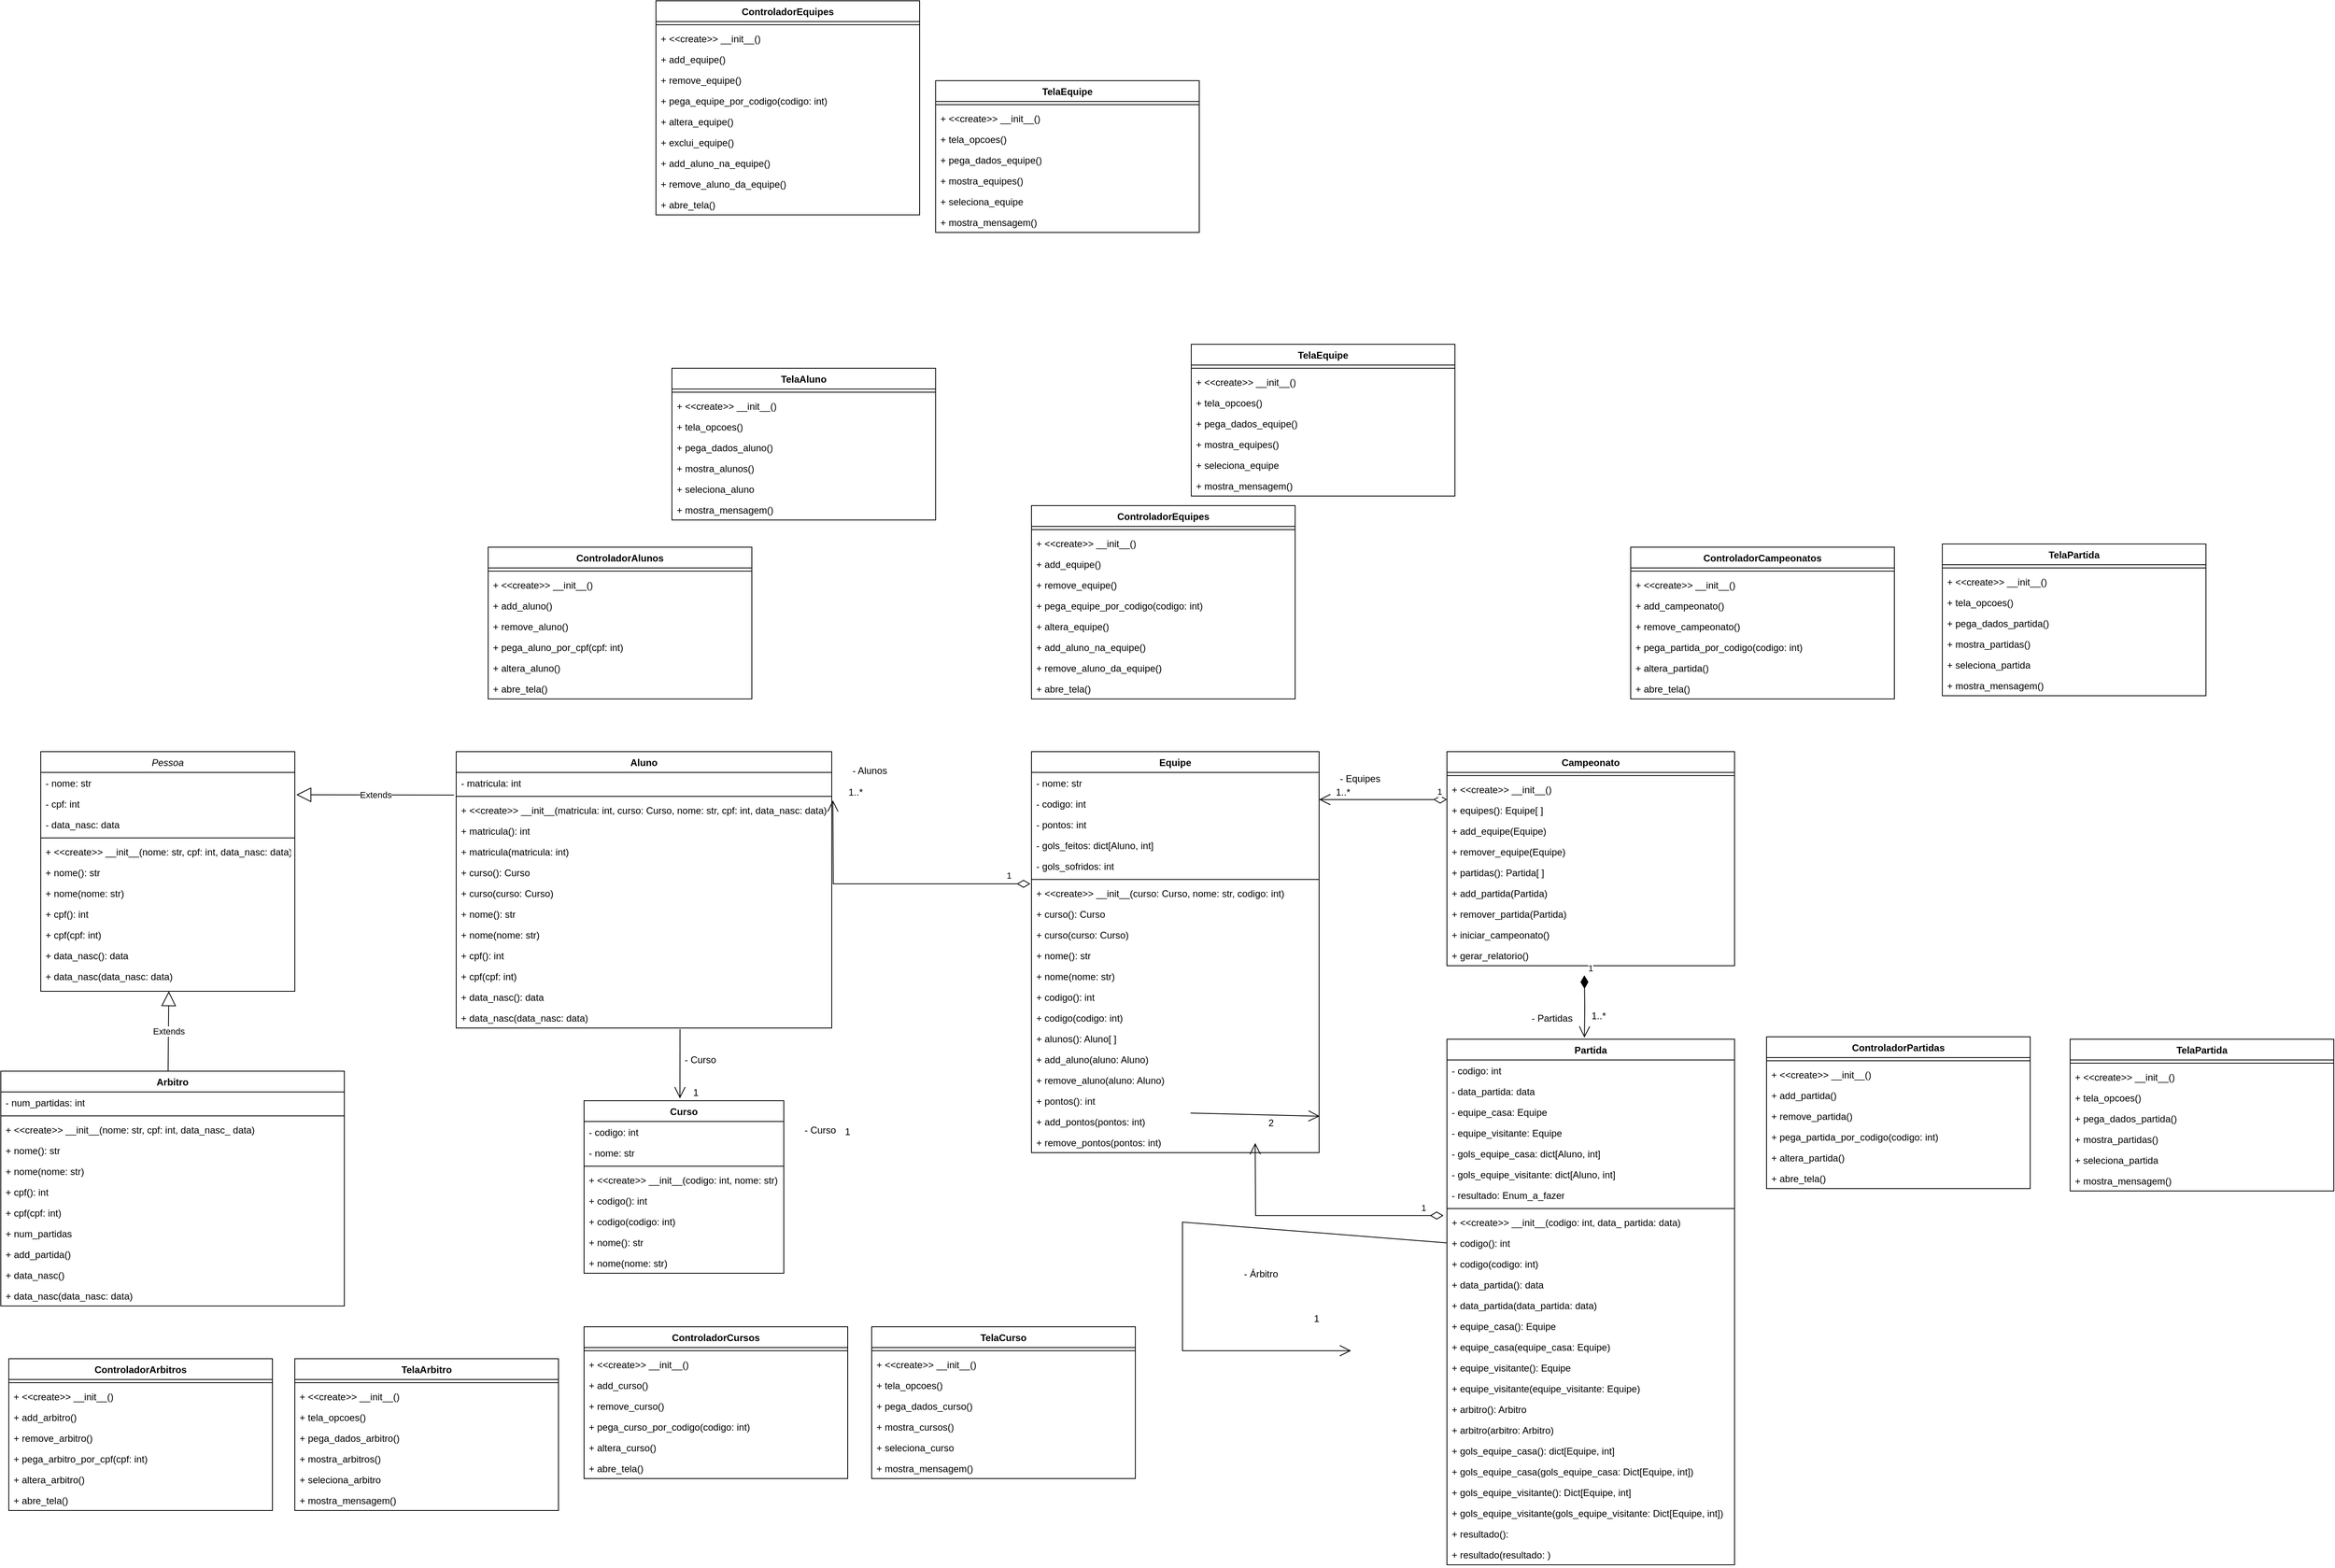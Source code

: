 <mxfile version="24.3.1" type="github">
  <diagram name="Página-1" id="YanghgRlEMHAiLp9xVtV">
    <mxGraphModel dx="6563" dy="4257" grid="1" gridSize="10" guides="1" tooltips="1" connect="1" arrows="1" fold="1" page="1" pageScale="1" pageWidth="827" pageHeight="1169" math="0" shadow="0">
      <root>
        <mxCell id="0" />
        <mxCell id="1" parent="0" />
        <mxCell id="BRvZdCVV4lEwRIuZLhzR-1" value="Curso" style="swimlane;fontStyle=1;align=center;verticalAlign=top;childLayout=stackLayout;horizontal=1;startSize=26;horizontalStack=0;resizeParent=1;resizeParentMax=0;resizeLast=0;collapsible=1;marginBottom=0;whiteSpace=wrap;html=1;" parent="1" vertex="1">
          <mxGeometry x="-80" y="477" width="250" height="216" as="geometry" />
        </mxCell>
        <mxCell id="BRvZdCVV4lEwRIuZLhzR-2" value="- codigo: int" style="text;strokeColor=none;fillColor=none;align=left;verticalAlign=top;spacingLeft=4;spacingRight=4;overflow=hidden;rotatable=0;points=[[0,0.5],[1,0.5]];portConstraint=eastwest;whiteSpace=wrap;html=1;" parent="BRvZdCVV4lEwRIuZLhzR-1" vertex="1">
          <mxGeometry y="26" width="250" height="26" as="geometry" />
        </mxCell>
        <mxCell id="42rT5aTTlDtqcZQRqHW7-1" value="- nome: str" style="text;strokeColor=none;fillColor=none;align=left;verticalAlign=top;spacingLeft=4;spacingRight=4;overflow=hidden;rotatable=0;points=[[0,0.5],[1,0.5]];portConstraint=eastwest;whiteSpace=wrap;html=1;" parent="BRvZdCVV4lEwRIuZLhzR-1" vertex="1">
          <mxGeometry y="52" width="250" height="26" as="geometry" />
        </mxCell>
        <mxCell id="BRvZdCVV4lEwRIuZLhzR-3" value="" style="line;strokeWidth=1;fillColor=none;align=left;verticalAlign=middle;spacingTop=-1;spacingLeft=3;spacingRight=3;rotatable=0;labelPosition=right;points=[];portConstraint=eastwest;strokeColor=inherit;" parent="BRvZdCVV4lEwRIuZLhzR-1" vertex="1">
          <mxGeometry y="78" width="250" height="8" as="geometry" />
        </mxCell>
        <mxCell id="BRvZdCVV4lEwRIuZLhzR-4" value="+ &amp;lt;&amp;lt;create&amp;gt;&amp;gt; __init__(codigo: int, nome: str)" style="text;strokeColor=none;fillColor=none;align=left;verticalAlign=top;spacingLeft=4;spacingRight=4;overflow=hidden;rotatable=0;points=[[0,0.5],[1,0.5]];portConstraint=eastwest;whiteSpace=wrap;html=1;" parent="BRvZdCVV4lEwRIuZLhzR-1" vertex="1">
          <mxGeometry y="86" width="250" height="26" as="geometry" />
        </mxCell>
        <mxCell id="42rT5aTTlDtqcZQRqHW7-2" value="+ codigo(): int" style="text;strokeColor=none;fillColor=none;align=left;verticalAlign=top;spacingLeft=4;spacingRight=4;overflow=hidden;rotatable=0;points=[[0,0.5],[1,0.5]];portConstraint=eastwest;whiteSpace=wrap;html=1;" parent="BRvZdCVV4lEwRIuZLhzR-1" vertex="1">
          <mxGeometry y="112" width="250" height="26" as="geometry" />
        </mxCell>
        <mxCell id="42rT5aTTlDtqcZQRqHW7-3" value="+ codigo(codigo: int)" style="text;strokeColor=none;fillColor=none;align=left;verticalAlign=top;spacingLeft=4;spacingRight=4;overflow=hidden;rotatable=0;points=[[0,0.5],[1,0.5]];portConstraint=eastwest;whiteSpace=wrap;html=1;" parent="BRvZdCVV4lEwRIuZLhzR-1" vertex="1">
          <mxGeometry y="138" width="250" height="26" as="geometry" />
        </mxCell>
        <mxCell id="42rT5aTTlDtqcZQRqHW7-4" value="+ nome(): str" style="text;strokeColor=none;fillColor=none;align=left;verticalAlign=top;spacingLeft=4;spacingRight=4;overflow=hidden;rotatable=0;points=[[0,0.5],[1,0.5]];portConstraint=eastwest;whiteSpace=wrap;html=1;" parent="BRvZdCVV4lEwRIuZLhzR-1" vertex="1">
          <mxGeometry y="164" width="250" height="26" as="geometry" />
        </mxCell>
        <mxCell id="42rT5aTTlDtqcZQRqHW7-5" value="+ nome(nome: str)" style="text;strokeColor=none;fillColor=none;align=left;verticalAlign=top;spacingLeft=4;spacingRight=4;overflow=hidden;rotatable=0;points=[[0,0.5],[1,0.5]];portConstraint=eastwest;whiteSpace=wrap;html=1;" parent="BRvZdCVV4lEwRIuZLhzR-1" vertex="1">
          <mxGeometry y="190" width="250" height="26" as="geometry" />
        </mxCell>
        <mxCell id="42rT5aTTlDtqcZQRqHW7-6" value="Aluno" style="swimlane;fontStyle=1;align=center;verticalAlign=top;childLayout=stackLayout;horizontal=1;startSize=26;horizontalStack=0;resizeParent=1;resizeParentMax=0;resizeLast=0;collapsible=1;marginBottom=0;whiteSpace=wrap;html=1;" parent="1" vertex="1">
          <mxGeometry x="-240" y="40" width="470" height="346" as="geometry" />
        </mxCell>
        <mxCell id="42rT5aTTlDtqcZQRqHW7-7" value="&lt;div&gt;- matricula: int&lt;/div&gt;" style="text;strokeColor=none;fillColor=none;align=left;verticalAlign=top;spacingLeft=4;spacingRight=4;overflow=hidden;rotatable=0;points=[[0,0.5],[1,0.5]];portConstraint=eastwest;whiteSpace=wrap;html=1;" parent="42rT5aTTlDtqcZQRqHW7-6" vertex="1">
          <mxGeometry y="26" width="470" height="26" as="geometry" />
        </mxCell>
        <mxCell id="42rT5aTTlDtqcZQRqHW7-9" value="" style="line;strokeWidth=1;fillColor=none;align=left;verticalAlign=middle;spacingTop=-1;spacingLeft=3;spacingRight=3;rotatable=0;labelPosition=right;points=[];portConstraint=eastwest;strokeColor=inherit;" parent="42rT5aTTlDtqcZQRqHW7-6" vertex="1">
          <mxGeometry y="52" width="470" height="8" as="geometry" />
        </mxCell>
        <mxCell id="42rT5aTTlDtqcZQRqHW7-10" value="+ &amp;lt;&amp;lt;create&amp;gt;&amp;gt; __init__(matricula: int, curso: Curso, nome: str, cpf: int, data_nasc: data)" style="text;strokeColor=none;fillColor=none;align=left;verticalAlign=top;spacingLeft=4;spacingRight=4;overflow=hidden;rotatable=0;points=[[0,0.5],[1,0.5]];portConstraint=eastwest;whiteSpace=wrap;html=1;" parent="42rT5aTTlDtqcZQRqHW7-6" vertex="1">
          <mxGeometry y="60" width="470" height="26" as="geometry" />
        </mxCell>
        <mxCell id="42rT5aTTlDtqcZQRqHW7-11" value="+ matricula(): int" style="text;strokeColor=none;fillColor=none;align=left;verticalAlign=top;spacingLeft=4;spacingRight=4;overflow=hidden;rotatable=0;points=[[0,0.5],[1,0.5]];portConstraint=eastwest;whiteSpace=wrap;html=1;" parent="42rT5aTTlDtqcZQRqHW7-6" vertex="1">
          <mxGeometry y="86" width="470" height="26" as="geometry" />
        </mxCell>
        <mxCell id="42rT5aTTlDtqcZQRqHW7-12" value="+ matricula(matricula: int)" style="text;strokeColor=none;fillColor=none;align=left;verticalAlign=top;spacingLeft=4;spacingRight=4;overflow=hidden;rotatable=0;points=[[0,0.5],[1,0.5]];portConstraint=eastwest;whiteSpace=wrap;html=1;" parent="42rT5aTTlDtqcZQRqHW7-6" vertex="1">
          <mxGeometry y="112" width="470" height="26" as="geometry" />
        </mxCell>
        <mxCell id="42rT5aTTlDtqcZQRqHW7-18" value="+ curso(): Curso" style="text;strokeColor=none;fillColor=none;align=left;verticalAlign=top;spacingLeft=4;spacingRight=4;overflow=hidden;rotatable=0;points=[[0,0.5],[1,0.5]];portConstraint=eastwest;whiteSpace=wrap;html=1;" parent="42rT5aTTlDtqcZQRqHW7-6" vertex="1">
          <mxGeometry y="138" width="470" height="26" as="geometry" />
        </mxCell>
        <mxCell id="42rT5aTTlDtqcZQRqHW7-19" value="+ curso(curso: Curso)" style="text;strokeColor=none;fillColor=none;align=left;verticalAlign=top;spacingLeft=4;spacingRight=4;overflow=hidden;rotatable=0;points=[[0,0.5],[1,0.5]];portConstraint=eastwest;whiteSpace=wrap;html=1;" parent="42rT5aTTlDtqcZQRqHW7-6" vertex="1">
          <mxGeometry y="164" width="470" height="26" as="geometry" />
        </mxCell>
        <mxCell id="42rT5aTTlDtqcZQRqHW7-13" value="+ nome(): str" style="text;strokeColor=none;fillColor=none;align=left;verticalAlign=top;spacingLeft=4;spacingRight=4;overflow=hidden;rotatable=0;points=[[0,0.5],[1,0.5]];portConstraint=eastwest;whiteSpace=wrap;html=1;" parent="42rT5aTTlDtqcZQRqHW7-6" vertex="1">
          <mxGeometry y="190" width="470" height="26" as="geometry" />
        </mxCell>
        <mxCell id="42rT5aTTlDtqcZQRqHW7-14" value="+ nome(nome: str)" style="text;strokeColor=none;fillColor=none;align=left;verticalAlign=top;spacingLeft=4;spacingRight=4;overflow=hidden;rotatable=0;points=[[0,0.5],[1,0.5]];portConstraint=eastwest;whiteSpace=wrap;html=1;" parent="42rT5aTTlDtqcZQRqHW7-6" vertex="1">
          <mxGeometry y="216" width="470" height="26" as="geometry" />
        </mxCell>
        <mxCell id="42rT5aTTlDtqcZQRqHW7-20" value="+ cpf(): int" style="text;strokeColor=none;fillColor=none;align=left;verticalAlign=top;spacingLeft=4;spacingRight=4;overflow=hidden;rotatable=0;points=[[0,0.5],[1,0.5]];portConstraint=eastwest;whiteSpace=wrap;html=1;" parent="42rT5aTTlDtqcZQRqHW7-6" vertex="1">
          <mxGeometry y="242" width="470" height="26" as="geometry" />
        </mxCell>
        <mxCell id="42rT5aTTlDtqcZQRqHW7-21" value="+ cpf(cpf: int)" style="text;strokeColor=none;fillColor=none;align=left;verticalAlign=top;spacingLeft=4;spacingRight=4;overflow=hidden;rotatable=0;points=[[0,0.5],[1,0.5]];portConstraint=eastwest;whiteSpace=wrap;html=1;" parent="42rT5aTTlDtqcZQRqHW7-6" vertex="1">
          <mxGeometry y="268" width="470" height="26" as="geometry" />
        </mxCell>
        <mxCell id="42rT5aTTlDtqcZQRqHW7-22" value="+ data_nasc(): data" style="text;strokeColor=none;fillColor=none;align=left;verticalAlign=top;spacingLeft=4;spacingRight=4;overflow=hidden;rotatable=0;points=[[0,0.5],[1,0.5]];portConstraint=eastwest;whiteSpace=wrap;html=1;" parent="42rT5aTTlDtqcZQRqHW7-6" vertex="1">
          <mxGeometry y="294" width="470" height="26" as="geometry" />
        </mxCell>
        <mxCell id="42rT5aTTlDtqcZQRqHW7-23" value="+ data_nasc(data_nasc: data)" style="text;strokeColor=none;fillColor=none;align=left;verticalAlign=top;spacingLeft=4;spacingRight=4;overflow=hidden;rotatable=0;points=[[0,0.5],[1,0.5]];portConstraint=eastwest;whiteSpace=wrap;html=1;" parent="42rT5aTTlDtqcZQRqHW7-6" vertex="1">
          <mxGeometry y="320" width="470" height="26" as="geometry" />
        </mxCell>
        <mxCell id="42rT5aTTlDtqcZQRqHW7-24" value="Arbitro" style="swimlane;fontStyle=1;align=center;verticalAlign=top;childLayout=stackLayout;horizontal=1;startSize=26;horizontalStack=0;resizeParent=1;resizeParentMax=0;resizeLast=0;collapsible=1;marginBottom=0;whiteSpace=wrap;html=1;" parent="1" vertex="1">
          <mxGeometry x="-810" y="440" width="430" height="294" as="geometry" />
        </mxCell>
        <mxCell id="42rT5aTTlDtqcZQRqHW7-29" value="- num_partidas: int" style="text;strokeColor=none;fillColor=none;align=left;verticalAlign=top;spacingLeft=4;spacingRight=4;overflow=hidden;rotatable=0;points=[[0,0.5],[1,0.5]];portConstraint=eastwest;whiteSpace=wrap;html=1;" parent="42rT5aTTlDtqcZQRqHW7-24" vertex="1">
          <mxGeometry y="26" width="430" height="26" as="geometry" />
        </mxCell>
        <mxCell id="42rT5aTTlDtqcZQRqHW7-30" value="" style="line;strokeWidth=1;fillColor=none;align=left;verticalAlign=middle;spacingTop=-1;spacingLeft=3;spacingRight=3;rotatable=0;labelPosition=right;points=[];portConstraint=eastwest;strokeColor=inherit;" parent="42rT5aTTlDtqcZQRqHW7-24" vertex="1">
          <mxGeometry y="52" width="430" height="8" as="geometry" />
        </mxCell>
        <mxCell id="42rT5aTTlDtqcZQRqHW7-31" value="+ &amp;lt;&amp;lt;create&amp;gt;&amp;gt; __init__(nome: str, cpf: int, data_nasc_ data)" style="text;strokeColor=none;fillColor=none;align=left;verticalAlign=top;spacingLeft=4;spacingRight=4;overflow=hidden;rotatable=0;points=[[0,0.5],[1,0.5]];portConstraint=eastwest;whiteSpace=wrap;html=1;" parent="42rT5aTTlDtqcZQRqHW7-24" vertex="1">
          <mxGeometry y="60" width="430" height="26" as="geometry" />
        </mxCell>
        <mxCell id="42rT5aTTlDtqcZQRqHW7-36" value="+ nome(): str" style="text;strokeColor=none;fillColor=none;align=left;verticalAlign=top;spacingLeft=4;spacingRight=4;overflow=hidden;rotatable=0;points=[[0,0.5],[1,0.5]];portConstraint=eastwest;whiteSpace=wrap;html=1;" parent="42rT5aTTlDtqcZQRqHW7-24" vertex="1">
          <mxGeometry y="86" width="430" height="26" as="geometry" />
        </mxCell>
        <mxCell id="42rT5aTTlDtqcZQRqHW7-37" value="+ nome(nome: str)" style="text;strokeColor=none;fillColor=none;align=left;verticalAlign=top;spacingLeft=4;spacingRight=4;overflow=hidden;rotatable=0;points=[[0,0.5],[1,0.5]];portConstraint=eastwest;whiteSpace=wrap;html=1;" parent="42rT5aTTlDtqcZQRqHW7-24" vertex="1">
          <mxGeometry y="112" width="430" height="26" as="geometry" />
        </mxCell>
        <mxCell id="42rT5aTTlDtqcZQRqHW7-38" value="+ cpf(): int" style="text;strokeColor=none;fillColor=none;align=left;verticalAlign=top;spacingLeft=4;spacingRight=4;overflow=hidden;rotatable=0;points=[[0,0.5],[1,0.5]];portConstraint=eastwest;whiteSpace=wrap;html=1;" parent="42rT5aTTlDtqcZQRqHW7-24" vertex="1">
          <mxGeometry y="138" width="430" height="26" as="geometry" />
        </mxCell>
        <mxCell id="42rT5aTTlDtqcZQRqHW7-39" value="+ cpf(cpf: int)" style="text;strokeColor=none;fillColor=none;align=left;verticalAlign=top;spacingLeft=4;spacingRight=4;overflow=hidden;rotatable=0;points=[[0,0.5],[1,0.5]];portConstraint=eastwest;whiteSpace=wrap;html=1;" parent="42rT5aTTlDtqcZQRqHW7-24" vertex="1">
          <mxGeometry y="164" width="430" height="26" as="geometry" />
        </mxCell>
        <mxCell id="BlP67hDM90NLHeMDUVXd-2" value="+ num_partidas" style="text;strokeColor=none;fillColor=none;align=left;verticalAlign=top;spacingLeft=4;spacingRight=4;overflow=hidden;rotatable=0;points=[[0,0.5],[1,0.5]];portConstraint=eastwest;whiteSpace=wrap;html=1;" parent="42rT5aTTlDtqcZQRqHW7-24" vertex="1">
          <mxGeometry y="190" width="430" height="26" as="geometry" />
        </mxCell>
        <mxCell id="BlP67hDM90NLHeMDUVXd-3" value="+ add_partida()" style="text;strokeColor=none;fillColor=none;align=left;verticalAlign=top;spacingLeft=4;spacingRight=4;overflow=hidden;rotatable=0;points=[[0,0.5],[1,0.5]];portConstraint=eastwest;whiteSpace=wrap;html=1;" parent="42rT5aTTlDtqcZQRqHW7-24" vertex="1">
          <mxGeometry y="216" width="430" height="26" as="geometry" />
        </mxCell>
        <mxCell id="42rT5aTTlDtqcZQRqHW7-40" value="+ data_nasc()" style="text;strokeColor=none;fillColor=none;align=left;verticalAlign=top;spacingLeft=4;spacingRight=4;overflow=hidden;rotatable=0;points=[[0,0.5],[1,0.5]];portConstraint=eastwest;whiteSpace=wrap;html=1;" parent="42rT5aTTlDtqcZQRqHW7-24" vertex="1">
          <mxGeometry y="242" width="430" height="26" as="geometry" />
        </mxCell>
        <mxCell id="42rT5aTTlDtqcZQRqHW7-41" value="+ data_nasc(data_nasc: data)" style="text;strokeColor=none;fillColor=none;align=left;verticalAlign=top;spacingLeft=4;spacingRight=4;overflow=hidden;rotatable=0;points=[[0,0.5],[1,0.5]];portConstraint=eastwest;whiteSpace=wrap;html=1;" parent="42rT5aTTlDtqcZQRqHW7-24" vertex="1">
          <mxGeometry y="268" width="430" height="26" as="geometry" />
        </mxCell>
        <mxCell id="BlP67hDM90NLHeMDUVXd-4" value="Equipe" style="swimlane;fontStyle=1;align=center;verticalAlign=top;childLayout=stackLayout;horizontal=1;startSize=26;horizontalStack=0;resizeParent=1;resizeParentMax=0;resizeLast=0;collapsible=1;marginBottom=0;whiteSpace=wrap;html=1;" parent="1" vertex="1">
          <mxGeometry x="480" y="40" width="360" height="502" as="geometry" />
        </mxCell>
        <mxCell id="BlP67hDM90NLHeMDUVXd-5" value="- nome: str" style="text;strokeColor=none;fillColor=none;align=left;verticalAlign=top;spacingLeft=4;spacingRight=4;overflow=hidden;rotatable=0;points=[[0,0.5],[1,0.5]];portConstraint=eastwest;whiteSpace=wrap;html=1;" parent="BlP67hDM90NLHeMDUVXd-4" vertex="1">
          <mxGeometry y="26" width="360" height="26" as="geometry" />
        </mxCell>
        <mxCell id="OSObfnmbwBIl3ngkpUWz-45" value="- codigo: int" style="text;strokeColor=none;fillColor=none;align=left;verticalAlign=top;spacingLeft=4;spacingRight=4;overflow=hidden;rotatable=0;points=[[0,0.5],[1,0.5]];portConstraint=eastwest;whiteSpace=wrap;html=1;" parent="BlP67hDM90NLHeMDUVXd-4" vertex="1">
          <mxGeometry y="52" width="360" height="26" as="geometry" />
        </mxCell>
        <mxCell id="OSObfnmbwBIl3ngkpUWz-46" value="- pontos: int" style="text;strokeColor=none;fillColor=none;align=left;verticalAlign=top;spacingLeft=4;spacingRight=4;overflow=hidden;rotatable=0;points=[[0,0.5],[1,0.5]];portConstraint=eastwest;whiteSpace=wrap;html=1;" parent="BlP67hDM90NLHeMDUVXd-4" vertex="1">
          <mxGeometry y="78" width="360" height="26" as="geometry" />
        </mxCell>
        <mxCell id="OSObfnmbwBIl3ngkpUWz-88" value="- gols_feitos: dict[Aluno, int]" style="text;strokeColor=none;fillColor=none;align=left;verticalAlign=top;spacingLeft=4;spacingRight=4;overflow=hidden;rotatable=0;points=[[0,0.5],[1,0.5]];portConstraint=eastwest;whiteSpace=wrap;html=1;" parent="BlP67hDM90NLHeMDUVXd-4" vertex="1">
          <mxGeometry y="104" width="360" height="26" as="geometry" />
        </mxCell>
        <mxCell id="OSObfnmbwBIl3ngkpUWz-90" value="- gols_sofridos: int" style="text;strokeColor=none;fillColor=none;align=left;verticalAlign=top;spacingLeft=4;spacingRight=4;overflow=hidden;rotatable=0;points=[[0,0.5],[1,0.5]];portConstraint=eastwest;whiteSpace=wrap;html=1;" parent="BlP67hDM90NLHeMDUVXd-4" vertex="1">
          <mxGeometry y="130" width="360" height="26" as="geometry" />
        </mxCell>
        <mxCell id="BlP67hDM90NLHeMDUVXd-9" value="" style="line;strokeWidth=1;fillColor=none;align=left;verticalAlign=middle;spacingTop=-1;spacingLeft=3;spacingRight=3;rotatable=0;labelPosition=right;points=[];portConstraint=eastwest;strokeColor=inherit;" parent="BlP67hDM90NLHeMDUVXd-4" vertex="1">
          <mxGeometry y="156" width="360" height="8" as="geometry" />
        </mxCell>
        <mxCell id="BlP67hDM90NLHeMDUVXd-10" value="+ &amp;lt;&amp;lt;create&amp;gt;&amp;gt; __init__(curso: Curso, nome: str, codigo: int)" style="text;strokeColor=none;fillColor=none;align=left;verticalAlign=top;spacingLeft=4;spacingRight=4;overflow=hidden;rotatable=0;points=[[0,0.5],[1,0.5]];portConstraint=eastwest;whiteSpace=wrap;html=1;" parent="BlP67hDM90NLHeMDUVXd-4" vertex="1">
          <mxGeometry y="164" width="360" height="26" as="geometry" />
        </mxCell>
        <mxCell id="BlP67hDM90NLHeMDUVXd-13" value="+ curso(): Curso" style="text;strokeColor=none;fillColor=none;align=left;verticalAlign=top;spacingLeft=4;spacingRight=4;overflow=hidden;rotatable=0;points=[[0,0.5],[1,0.5]];portConstraint=eastwest;whiteSpace=wrap;html=1;" parent="BlP67hDM90NLHeMDUVXd-4" vertex="1">
          <mxGeometry y="190" width="360" height="26" as="geometry" />
        </mxCell>
        <mxCell id="BlP67hDM90NLHeMDUVXd-14" value="+ curso(curso: Curso)" style="text;strokeColor=none;fillColor=none;align=left;verticalAlign=top;spacingLeft=4;spacingRight=4;overflow=hidden;rotatable=0;points=[[0,0.5],[1,0.5]];portConstraint=eastwest;whiteSpace=wrap;html=1;" parent="BlP67hDM90NLHeMDUVXd-4" vertex="1">
          <mxGeometry y="216" width="360" height="26" as="geometry" />
        </mxCell>
        <mxCell id="BlP67hDM90NLHeMDUVXd-11" value="+ nome(): str" style="text;strokeColor=none;fillColor=none;align=left;verticalAlign=top;spacingLeft=4;spacingRight=4;overflow=hidden;rotatable=0;points=[[0,0.5],[1,0.5]];portConstraint=eastwest;whiteSpace=wrap;html=1;" parent="BlP67hDM90NLHeMDUVXd-4" vertex="1">
          <mxGeometry y="242" width="360" height="26" as="geometry" />
        </mxCell>
        <mxCell id="BlP67hDM90NLHeMDUVXd-12" value="+ nome(nome: str)" style="text;strokeColor=none;fillColor=none;align=left;verticalAlign=top;spacingLeft=4;spacingRight=4;overflow=hidden;rotatable=0;points=[[0,0.5],[1,0.5]];portConstraint=eastwest;whiteSpace=wrap;html=1;" parent="BlP67hDM90NLHeMDUVXd-4" vertex="1">
          <mxGeometry y="268" width="360" height="26" as="geometry" />
        </mxCell>
        <mxCell id="OSObfnmbwBIl3ngkpUWz-47" value="+ codigo(): int" style="text;strokeColor=none;fillColor=none;align=left;verticalAlign=top;spacingLeft=4;spacingRight=4;overflow=hidden;rotatable=0;points=[[0,0.5],[1,0.5]];portConstraint=eastwest;whiteSpace=wrap;html=1;" parent="BlP67hDM90NLHeMDUVXd-4" vertex="1">
          <mxGeometry y="294" width="360" height="26" as="geometry" />
        </mxCell>
        <mxCell id="OSObfnmbwBIl3ngkpUWz-48" value="+ codigo(codigo: int)" style="text;strokeColor=none;fillColor=none;align=left;verticalAlign=top;spacingLeft=4;spacingRight=4;overflow=hidden;rotatable=0;points=[[0,0.5],[1,0.5]];portConstraint=eastwest;whiteSpace=wrap;html=1;" parent="BlP67hDM90NLHeMDUVXd-4" vertex="1">
          <mxGeometry y="320" width="360" height="26" as="geometry" />
        </mxCell>
        <mxCell id="BlP67hDM90NLHeMDUVXd-15" value="+ alunos(): Aluno[ ]" style="text;strokeColor=none;fillColor=none;align=left;verticalAlign=top;spacingLeft=4;spacingRight=4;overflow=hidden;rotatable=0;points=[[0,0.5],[1,0.5]];portConstraint=eastwest;whiteSpace=wrap;html=1;" parent="BlP67hDM90NLHeMDUVXd-4" vertex="1">
          <mxGeometry y="346" width="360" height="26" as="geometry" />
        </mxCell>
        <mxCell id="BlP67hDM90NLHeMDUVXd-16" value="+ add_aluno(aluno: Aluno)" style="text;strokeColor=none;fillColor=none;align=left;verticalAlign=top;spacingLeft=4;spacingRight=4;overflow=hidden;rotatable=0;points=[[0,0.5],[1,0.5]];portConstraint=eastwest;whiteSpace=wrap;html=1;" parent="BlP67hDM90NLHeMDUVXd-4" vertex="1">
          <mxGeometry y="372" width="360" height="26" as="geometry" />
        </mxCell>
        <mxCell id="BlP67hDM90NLHeMDUVXd-19" value="+ remove_aluno(aluno: Aluno)" style="text;strokeColor=none;fillColor=none;align=left;verticalAlign=top;spacingLeft=4;spacingRight=4;overflow=hidden;rotatable=0;points=[[0,0.5],[1,0.5]];portConstraint=eastwest;whiteSpace=wrap;html=1;" parent="BlP67hDM90NLHeMDUVXd-4" vertex="1">
          <mxGeometry y="398" width="360" height="26" as="geometry" />
        </mxCell>
        <mxCell id="OSObfnmbwBIl3ngkpUWz-49" value="+ pontos(): int" style="text;strokeColor=none;fillColor=none;align=left;verticalAlign=top;spacingLeft=4;spacingRight=4;overflow=hidden;rotatable=0;points=[[0,0.5],[1,0.5]];portConstraint=eastwest;whiteSpace=wrap;html=1;" parent="BlP67hDM90NLHeMDUVXd-4" vertex="1">
          <mxGeometry y="424" width="360" height="26" as="geometry" />
        </mxCell>
        <mxCell id="hslSFGjoWzBSm_9_647L-4" value="" style="endArrow=open;endFill=1;endSize=12;html=1;rounded=0;exitX=0.553;exitY=1.095;exitDx=0;exitDy=0;exitPerimeter=0;entryX=1.002;entryY=0.245;entryDx=0;entryDy=0;entryPerimeter=0;" edge="1" parent="BlP67hDM90NLHeMDUVXd-4" source="OSObfnmbwBIl3ngkpUWz-49" target="OSObfnmbwBIl3ngkpUWz-50">
          <mxGeometry width="160" relative="1" as="geometry">
            <mxPoint x="199" y="504" as="sourcePoint" />
            <mxPoint x="-309" y="495" as="targetPoint" />
            <Array as="points" />
          </mxGeometry>
        </mxCell>
        <mxCell id="OSObfnmbwBIl3ngkpUWz-50" value="+ add_pontos(pontos: int)" style="text;strokeColor=none;fillColor=none;align=left;verticalAlign=top;spacingLeft=4;spacingRight=4;overflow=hidden;rotatable=0;points=[[0,0.5],[1,0.5]];portConstraint=eastwest;whiteSpace=wrap;html=1;" parent="BlP67hDM90NLHeMDUVXd-4" vertex="1">
          <mxGeometry y="450" width="360" height="26" as="geometry" />
        </mxCell>
        <mxCell id="OSObfnmbwBIl3ngkpUWz-51" value="+ remove_pontos(pontos: int)" style="text;strokeColor=none;fillColor=none;align=left;verticalAlign=top;spacingLeft=4;spacingRight=4;overflow=hidden;rotatable=0;points=[[0,0.5],[1,0.5]];portConstraint=eastwest;whiteSpace=wrap;html=1;" parent="BlP67hDM90NLHeMDUVXd-4" vertex="1">
          <mxGeometry y="476" width="360" height="26" as="geometry" />
        </mxCell>
        <mxCell id="VWIoromdeVteyUXSWohZ-1" value="Campeonato" style="swimlane;fontStyle=1;align=center;verticalAlign=top;childLayout=stackLayout;horizontal=1;startSize=26;horizontalStack=0;resizeParent=1;resizeParentMax=0;resizeLast=0;collapsible=1;marginBottom=0;whiteSpace=wrap;html=1;" parent="1" vertex="1">
          <mxGeometry x="1000" y="40" width="360" height="268" as="geometry" />
        </mxCell>
        <mxCell id="VWIoromdeVteyUXSWohZ-5" value="" style="line;strokeWidth=1;fillColor=none;align=left;verticalAlign=middle;spacingTop=-1;spacingLeft=3;spacingRight=3;rotatable=0;labelPosition=right;points=[];portConstraint=eastwest;strokeColor=inherit;" parent="VWIoromdeVteyUXSWohZ-1" vertex="1">
          <mxGeometry y="26" width="360" height="8" as="geometry" />
        </mxCell>
        <mxCell id="VWIoromdeVteyUXSWohZ-6" value="+ &amp;lt;&amp;lt;create&amp;gt;&amp;gt; __init__()&lt;div&gt;&lt;br&gt;&lt;/div&gt;" style="text;strokeColor=none;fillColor=none;align=left;verticalAlign=top;spacingLeft=4;spacingRight=4;overflow=hidden;rotatable=0;points=[[0,0.5],[1,0.5]];portConstraint=eastwest;whiteSpace=wrap;html=1;" parent="VWIoromdeVteyUXSWohZ-1" vertex="1">
          <mxGeometry y="34" width="360" height="26" as="geometry" />
        </mxCell>
        <mxCell id="VWIoromdeVteyUXSWohZ-7" value="+ equipes(): Equipe[ ]" style="text;strokeColor=none;fillColor=none;align=left;verticalAlign=top;spacingLeft=4;spacingRight=4;overflow=hidden;rotatable=0;points=[[0,0.5],[1,0.5]];portConstraint=eastwest;whiteSpace=wrap;html=1;" parent="VWIoromdeVteyUXSWohZ-1" vertex="1">
          <mxGeometry y="60" width="360" height="26" as="geometry" />
        </mxCell>
        <mxCell id="VWIoromdeVteyUXSWohZ-8" value="+ add_equipe(Equipe)" style="text;strokeColor=none;fillColor=none;align=left;verticalAlign=top;spacingLeft=4;spacingRight=4;overflow=hidden;rotatable=0;points=[[0,0.5],[1,0.5]];portConstraint=eastwest;whiteSpace=wrap;html=1;" parent="VWIoromdeVteyUXSWohZ-1" vertex="1">
          <mxGeometry y="86" width="360" height="26" as="geometry" />
        </mxCell>
        <mxCell id="VWIoromdeVteyUXSWohZ-9" value="+ remover_equipe(Equipe)" style="text;strokeColor=none;fillColor=none;align=left;verticalAlign=top;spacingLeft=4;spacingRight=4;overflow=hidden;rotatable=0;points=[[0,0.5],[1,0.5]];portConstraint=eastwest;whiteSpace=wrap;html=1;" parent="VWIoromdeVteyUXSWohZ-1" vertex="1">
          <mxGeometry y="112" width="360" height="26" as="geometry" />
        </mxCell>
        <mxCell id="VWIoromdeVteyUXSWohZ-10" value="+ partidas(): Partida[ ]" style="text;strokeColor=none;fillColor=none;align=left;verticalAlign=top;spacingLeft=4;spacingRight=4;overflow=hidden;rotatable=0;points=[[0,0.5],[1,0.5]];portConstraint=eastwest;whiteSpace=wrap;html=1;" parent="VWIoromdeVteyUXSWohZ-1" vertex="1">
          <mxGeometry y="138" width="360" height="26" as="geometry" />
        </mxCell>
        <mxCell id="VWIoromdeVteyUXSWohZ-11" value="+ add_partida(Partida)" style="text;strokeColor=none;fillColor=none;align=left;verticalAlign=top;spacingLeft=4;spacingRight=4;overflow=hidden;rotatable=0;points=[[0,0.5],[1,0.5]];portConstraint=eastwest;whiteSpace=wrap;html=1;" parent="VWIoromdeVteyUXSWohZ-1" vertex="1">
          <mxGeometry y="164" width="360" height="26" as="geometry" />
        </mxCell>
        <mxCell id="VWIoromdeVteyUXSWohZ-14" value="+ remover_partida(Partida)" style="text;strokeColor=none;fillColor=none;align=left;verticalAlign=top;spacingLeft=4;spacingRight=4;overflow=hidden;rotatable=0;points=[[0,0.5],[1,0.5]];portConstraint=eastwest;whiteSpace=wrap;html=1;" parent="VWIoromdeVteyUXSWohZ-1" vertex="1">
          <mxGeometry y="190" width="360" height="26" as="geometry" />
        </mxCell>
        <mxCell id="XdRAYDsdtGcGILHuMkyT-111" value="+ iniciar_campeonato(&lt;span style=&quot;background-color: initial;&quot;&gt;)&lt;/span&gt;" style="text;strokeColor=none;fillColor=none;align=left;verticalAlign=top;spacingLeft=4;spacingRight=4;overflow=hidden;rotatable=0;points=[[0,0.5],[1,0.5]];portConstraint=eastwest;whiteSpace=wrap;html=1;" parent="VWIoromdeVteyUXSWohZ-1" vertex="1">
          <mxGeometry y="216" width="360" height="26" as="geometry" />
        </mxCell>
        <mxCell id="XdRAYDsdtGcGILHuMkyT-119" value="+ gerar_relatorio()" style="text;strokeColor=none;fillColor=none;align=left;verticalAlign=top;spacingLeft=4;spacingRight=4;overflow=hidden;rotatable=0;points=[[0,0.5],[1,0.5]];portConstraint=eastwest;whiteSpace=wrap;html=1;" parent="VWIoromdeVteyUXSWohZ-1" vertex="1">
          <mxGeometry y="242" width="360" height="26" as="geometry" />
        </mxCell>
        <mxCell id="VWIoromdeVteyUXSWohZ-15" value="Partida" style="swimlane;fontStyle=1;align=center;verticalAlign=top;childLayout=stackLayout;horizontal=1;startSize=26;horizontalStack=0;resizeParent=1;resizeParentMax=0;resizeLast=0;collapsible=1;marginBottom=0;whiteSpace=wrap;html=1;" parent="1" vertex="1">
          <mxGeometry x="1000" y="400" width="360" height="658" as="geometry" />
        </mxCell>
        <mxCell id="VWIoromdeVteyUXSWohZ-16" value="- codigo: int" style="text;strokeColor=none;fillColor=none;align=left;verticalAlign=top;spacingLeft=4;spacingRight=4;overflow=hidden;rotatable=0;points=[[0,0.5],[1,0.5]];portConstraint=eastwest;whiteSpace=wrap;html=1;" parent="VWIoromdeVteyUXSWohZ-15" vertex="1">
          <mxGeometry y="26" width="360" height="26" as="geometry" />
        </mxCell>
        <mxCell id="hslSFGjoWzBSm_9_647L-2" value="- data_partida: data" style="text;strokeColor=none;fillColor=none;align=left;verticalAlign=top;spacingLeft=4;spacingRight=4;overflow=hidden;rotatable=0;points=[[0,0.5],[1,0.5]];portConstraint=eastwest;whiteSpace=wrap;html=1;" vertex="1" parent="VWIoromdeVteyUXSWohZ-15">
          <mxGeometry y="52" width="360" height="26" as="geometry" />
        </mxCell>
        <mxCell id="XdRAYDsdtGcGILHuMkyT-112" value="- equipe_casa: Equipe" style="text;strokeColor=none;fillColor=none;align=left;verticalAlign=top;spacingLeft=4;spacingRight=4;overflow=hidden;rotatable=0;points=[[0,0.5],[1,0.5]];portConstraint=eastwest;whiteSpace=wrap;html=1;" parent="VWIoromdeVteyUXSWohZ-15" vertex="1">
          <mxGeometry y="78" width="360" height="26" as="geometry" />
        </mxCell>
        <mxCell id="XdRAYDsdtGcGILHuMkyT-113" value="- equipe_visitante: Equipe" style="text;strokeColor=none;fillColor=none;align=left;verticalAlign=top;spacingLeft=4;spacingRight=4;overflow=hidden;rotatable=0;points=[[0,0.5],[1,0.5]];portConstraint=eastwest;whiteSpace=wrap;html=1;" parent="VWIoromdeVteyUXSWohZ-15" vertex="1">
          <mxGeometry y="104" width="360" height="26" as="geometry" />
        </mxCell>
        <mxCell id="VWIoromdeVteyUXSWohZ-29" value="- gols_equipe_casa: dict[Aluno, int]" style="text;strokeColor=none;fillColor=none;align=left;verticalAlign=top;spacingLeft=4;spacingRight=4;overflow=hidden;rotatable=0;points=[[0,0.5],[1,0.5]];portConstraint=eastwest;whiteSpace=wrap;html=1;" parent="VWIoromdeVteyUXSWohZ-15" vertex="1">
          <mxGeometry y="130" width="360" height="26" as="geometry" />
        </mxCell>
        <mxCell id="OSObfnmbwBIl3ngkpUWz-89" value="- gols_equipe_visitante: dict[Aluno, int]" style="text;strokeColor=none;fillColor=none;align=left;verticalAlign=top;spacingLeft=4;spacingRight=4;overflow=hidden;rotatable=0;points=[[0,0.5],[1,0.5]];portConstraint=eastwest;whiteSpace=wrap;html=1;" parent="VWIoromdeVteyUXSWohZ-15" vertex="1">
          <mxGeometry y="156" width="360" height="26" as="geometry" />
        </mxCell>
        <mxCell id="OSObfnmbwBIl3ngkpUWz-91" value="- resultado: Enum_a_fazer" style="text;strokeColor=none;fillColor=none;align=left;verticalAlign=top;spacingLeft=4;spacingRight=4;overflow=hidden;rotatable=0;points=[[0,0.5],[1,0.5]];portConstraint=eastwest;whiteSpace=wrap;html=1;" parent="VWIoromdeVteyUXSWohZ-15" vertex="1">
          <mxGeometry y="182" width="360" height="26" as="geometry" />
        </mxCell>
        <mxCell id="VWIoromdeVteyUXSWohZ-18" value="" style="line;strokeWidth=1;fillColor=none;align=left;verticalAlign=middle;spacingTop=-1;spacingLeft=3;spacingRight=3;rotatable=0;labelPosition=right;points=[];portConstraint=eastwest;strokeColor=inherit;" parent="VWIoromdeVteyUXSWohZ-15" vertex="1">
          <mxGeometry y="208" width="360" height="8" as="geometry" />
        </mxCell>
        <mxCell id="VWIoromdeVteyUXSWohZ-19" value="+ &amp;lt;&amp;lt;create&amp;gt;&amp;gt; __init__(codigo: int, data_ partida: data)" style="text;strokeColor=none;fillColor=none;align=left;verticalAlign=top;spacingLeft=4;spacingRight=4;overflow=hidden;rotatable=0;points=[[0,0.5],[1,0.5]];portConstraint=eastwest;whiteSpace=wrap;html=1;" parent="VWIoromdeVteyUXSWohZ-15" vertex="1">
          <mxGeometry y="216" width="360" height="26" as="geometry" />
        </mxCell>
        <mxCell id="VWIoromdeVteyUXSWohZ-20" value="+ codigo(): int" style="text;strokeColor=none;fillColor=none;align=left;verticalAlign=top;spacingLeft=4;spacingRight=4;overflow=hidden;rotatable=0;points=[[0,0.5],[1,0.5]];portConstraint=eastwest;whiteSpace=wrap;html=1;" parent="VWIoromdeVteyUXSWohZ-15" vertex="1">
          <mxGeometry y="242" width="360" height="26" as="geometry" />
        </mxCell>
        <mxCell id="hslSFGjoWzBSm_9_647L-6" value="+ codigo(codigo: int)" style="text;strokeColor=none;fillColor=none;align=left;verticalAlign=top;spacingLeft=4;spacingRight=4;overflow=hidden;rotatable=0;points=[[0,0.5],[1,0.5]];portConstraint=eastwest;whiteSpace=wrap;html=1;" vertex="1" parent="VWIoromdeVteyUXSWohZ-15">
          <mxGeometry y="268" width="360" height="26" as="geometry" />
        </mxCell>
        <mxCell id="hslSFGjoWzBSm_9_647L-5" value="+ data_partida(): data" style="text;strokeColor=none;fillColor=none;align=left;verticalAlign=top;spacingLeft=4;spacingRight=4;overflow=hidden;rotatable=0;points=[[0,0.5],[1,0.5]];portConstraint=eastwest;whiteSpace=wrap;html=1;" vertex="1" parent="VWIoromdeVteyUXSWohZ-15">
          <mxGeometry y="294" width="360" height="26" as="geometry" />
        </mxCell>
        <mxCell id="VWIoromdeVteyUXSWohZ-30" value="+ data_partida(data_partida: data)" style="text;strokeColor=none;fillColor=none;align=left;verticalAlign=top;spacingLeft=4;spacingRight=4;overflow=hidden;rotatable=0;points=[[0,0.5],[1,0.5]];portConstraint=eastwest;whiteSpace=wrap;html=1;" parent="VWIoromdeVteyUXSWohZ-15" vertex="1">
          <mxGeometry y="320" width="360" height="26" as="geometry" />
        </mxCell>
        <mxCell id="VWIoromdeVteyUXSWohZ-31" value="+ equipe_casa(): Equipe" style="text;strokeColor=none;fillColor=none;align=left;verticalAlign=top;spacingLeft=4;spacingRight=4;overflow=hidden;rotatable=0;points=[[0,0.5],[1,0.5]];portConstraint=eastwest;whiteSpace=wrap;html=1;" parent="VWIoromdeVteyUXSWohZ-15" vertex="1">
          <mxGeometry y="346" width="360" height="26" as="geometry" />
        </mxCell>
        <mxCell id="VWIoromdeVteyUXSWohZ-21" value="+ equipe_casa(equipe_casa: Equipe)" style="text;strokeColor=none;fillColor=none;align=left;verticalAlign=top;spacingLeft=4;spacingRight=4;overflow=hidden;rotatable=0;points=[[0,0.5],[1,0.5]];portConstraint=eastwest;whiteSpace=wrap;html=1;" parent="VWIoromdeVteyUXSWohZ-15" vertex="1">
          <mxGeometry y="372" width="360" height="26" as="geometry" />
        </mxCell>
        <mxCell id="XdRAYDsdtGcGILHuMkyT-115" value="+ equipe_visitante(): Equipe" style="text;strokeColor=none;fillColor=none;align=left;verticalAlign=top;spacingLeft=4;spacingRight=4;overflow=hidden;rotatable=0;points=[[0,0.5],[1,0.5]];portConstraint=eastwest;whiteSpace=wrap;html=1;" parent="VWIoromdeVteyUXSWohZ-15" vertex="1">
          <mxGeometry y="398" width="360" height="26" as="geometry" />
        </mxCell>
        <mxCell id="XdRAYDsdtGcGILHuMkyT-116" value="+ equipe_visitante(equipe_visitante: Equipe)" style="text;strokeColor=none;fillColor=none;align=left;verticalAlign=top;spacingLeft=4;spacingRight=4;overflow=hidden;rotatable=0;points=[[0,0.5],[1,0.5]];portConstraint=eastwest;whiteSpace=wrap;html=1;" parent="VWIoromdeVteyUXSWohZ-15" vertex="1">
          <mxGeometry y="424" width="360" height="26" as="geometry" />
        </mxCell>
        <mxCell id="VWIoromdeVteyUXSWohZ-23" value="+ arbitro(): Arbitro" style="text;strokeColor=none;fillColor=none;align=left;verticalAlign=top;spacingLeft=4;spacingRight=4;overflow=hidden;rotatable=0;points=[[0,0.5],[1,0.5]];portConstraint=eastwest;whiteSpace=wrap;html=1;" parent="VWIoromdeVteyUXSWohZ-15" vertex="1">
          <mxGeometry y="450" width="360" height="26" as="geometry" />
        </mxCell>
        <mxCell id="VWIoromdeVteyUXSWohZ-24" value="+ arbitro(arbitro: Arbitro)" style="text;strokeColor=none;fillColor=none;align=left;verticalAlign=top;spacingLeft=4;spacingRight=4;overflow=hidden;rotatable=0;points=[[0,0.5],[1,0.5]];portConstraint=eastwest;whiteSpace=wrap;html=1;" parent="VWIoromdeVteyUXSWohZ-15" vertex="1">
          <mxGeometry y="476" width="360" height="26" as="geometry" />
        </mxCell>
        <mxCell id="VWIoromdeVteyUXSWohZ-25" value="+ gols_equipe_casa(): dict[Equipe, int]" style="text;strokeColor=none;fillColor=none;align=left;verticalAlign=top;spacingLeft=4;spacingRight=4;overflow=hidden;rotatable=0;points=[[0,0.5],[1,0.5]];portConstraint=eastwest;whiteSpace=wrap;html=1;" parent="VWIoromdeVteyUXSWohZ-15" vertex="1">
          <mxGeometry y="502" width="360" height="26" as="geometry" />
        </mxCell>
        <mxCell id="VWIoromdeVteyUXSWohZ-32" value="+ gols_equipe_casa(gols_equipe_casa: Dict[Equipe, int])" style="text;strokeColor=none;fillColor=none;align=left;verticalAlign=top;spacingLeft=4;spacingRight=4;overflow=hidden;rotatable=0;points=[[0,0.5],[1,0.5]];portConstraint=eastwest;whiteSpace=wrap;html=1;" parent="VWIoromdeVteyUXSWohZ-15" vertex="1">
          <mxGeometry y="528" width="360" height="26" as="geometry" />
        </mxCell>
        <mxCell id="eIAJ73TEnIPq5N8NY3QO-15" value="+ gols_equipe_visitante(): Dict[Equipe, int]" style="text;strokeColor=none;fillColor=none;align=left;verticalAlign=top;spacingLeft=4;spacingRight=4;overflow=hidden;rotatable=0;points=[[0,0.5],[1,0.5]];portConstraint=eastwest;whiteSpace=wrap;html=1;" parent="VWIoromdeVteyUXSWohZ-15" vertex="1">
          <mxGeometry y="554" width="360" height="26" as="geometry" />
        </mxCell>
        <mxCell id="eIAJ73TEnIPq5N8NY3QO-16" value="+ gols_equipe_visitante(gols_equipe_visitante: Dict[Equipe, int])" style="text;strokeColor=none;fillColor=none;align=left;verticalAlign=top;spacingLeft=4;spacingRight=4;overflow=hidden;rotatable=0;points=[[0,0.5],[1,0.5]];portConstraint=eastwest;whiteSpace=wrap;html=1;" parent="VWIoromdeVteyUXSWohZ-15" vertex="1">
          <mxGeometry y="580" width="360" height="26" as="geometry" />
        </mxCell>
        <mxCell id="eIAJ73TEnIPq5N8NY3QO-17" value="+ resultado():&amp;nbsp;" style="text;strokeColor=none;fillColor=none;align=left;verticalAlign=top;spacingLeft=4;spacingRight=4;overflow=hidden;rotatable=0;points=[[0,0.5],[1,0.5]];portConstraint=eastwest;whiteSpace=wrap;html=1;" parent="VWIoromdeVteyUXSWohZ-15" vertex="1">
          <mxGeometry y="606" width="360" height="26" as="geometry" />
        </mxCell>
        <mxCell id="eIAJ73TEnIPq5N8NY3QO-18" value="+ resultado(resultado: )" style="text;strokeColor=none;fillColor=none;align=left;verticalAlign=top;spacingLeft=4;spacingRight=4;overflow=hidden;rotatable=0;points=[[0,0.5],[1,0.5]];portConstraint=eastwest;whiteSpace=wrap;html=1;" parent="VWIoromdeVteyUXSWohZ-15" vertex="1">
          <mxGeometry y="632" width="360" height="26" as="geometry" />
        </mxCell>
        <mxCell id="VWIoromdeVteyUXSWohZ-75" value="" style="endArrow=open;endFill=1;endSize=12;html=1;rounded=0;entryX=0.48;entryY=-0.014;entryDx=0;entryDy=0;entryPerimeter=0;exitX=0.596;exitY=1.055;exitDx=0;exitDy=0;exitPerimeter=0;" parent="1" source="42rT5aTTlDtqcZQRqHW7-23" target="BRvZdCVV4lEwRIuZLhzR-1" edge="1">
          <mxGeometry width="160" relative="1" as="geometry">
            <mxPoint x="40" y="410" as="sourcePoint" />
            <mxPoint x="100" y="130" as="targetPoint" />
            <Array as="points" />
          </mxGeometry>
        </mxCell>
        <mxCell id="VWIoromdeVteyUXSWohZ-76" value="- Curso" style="text;strokeColor=none;fillColor=none;align=left;verticalAlign=top;spacingLeft=4;spacingRight=4;overflow=hidden;rotatable=0;points=[[0,0.5],[1,0.5]];portConstraint=eastwest;whiteSpace=wrap;html=1;" parent="1" vertex="1">
          <mxGeometry x="40" y="412" width="50" height="26" as="geometry" />
        </mxCell>
        <mxCell id="VWIoromdeVteyUXSWohZ-77" value="1" style="text;html=1;align=center;verticalAlign=middle;whiteSpace=wrap;rounded=0;" parent="1" vertex="1">
          <mxGeometry x="50" y="457" width="20" height="20" as="geometry" />
        </mxCell>
        <mxCell id="VWIoromdeVteyUXSWohZ-80" value="- Curso" style="text;strokeColor=none;fillColor=none;align=left;verticalAlign=top;spacingLeft=4;spacingRight=4;overflow=hidden;rotatable=0;points=[[0,0.5],[1,0.5]];portConstraint=eastwest;whiteSpace=wrap;html=1;" parent="1" vertex="1">
          <mxGeometry x="190" y="500" width="50" height="26" as="geometry" />
        </mxCell>
        <mxCell id="XdRAYDsdtGcGILHuMkyT-2" value="Pessoa" style="swimlane;fontStyle=2;align=center;verticalAlign=top;childLayout=stackLayout;horizontal=1;startSize=26;horizontalStack=0;resizeParent=1;resizeLast=0;collapsible=1;marginBottom=0;rounded=0;shadow=0;strokeWidth=1;" parent="1" vertex="1">
          <mxGeometry x="-760" y="40" width="318" height="300" as="geometry">
            <mxRectangle x="230" y="140" width="160" height="26" as="alternateBounds" />
          </mxGeometry>
        </mxCell>
        <mxCell id="XdRAYDsdtGcGILHuMkyT-4" value="- nome: str" style="text;align=left;verticalAlign=top;spacingLeft=4;spacingRight=4;overflow=hidden;rotatable=0;points=[[0,0.5],[1,0.5]];portConstraint=eastwest;" parent="XdRAYDsdtGcGILHuMkyT-2" vertex="1">
          <mxGeometry y="26" width="318" height="26" as="geometry" />
        </mxCell>
        <mxCell id="XdRAYDsdtGcGILHuMkyT-14" value="- cpf: int" style="text;align=left;verticalAlign=top;spacingLeft=4;spacingRight=4;overflow=hidden;rotatable=0;points=[[0,0.5],[1,0.5]];portConstraint=eastwest;" parent="XdRAYDsdtGcGILHuMkyT-2" vertex="1">
          <mxGeometry y="52" width="318" height="26" as="geometry" />
        </mxCell>
        <mxCell id="XdRAYDsdtGcGILHuMkyT-13" value="- data_nasc: data" style="text;align=left;verticalAlign=top;spacingLeft=4;spacingRight=4;overflow=hidden;rotatable=0;points=[[0,0.5],[1,0.5]];portConstraint=eastwest;" parent="XdRAYDsdtGcGILHuMkyT-2" vertex="1">
          <mxGeometry y="78" width="318" height="26" as="geometry" />
        </mxCell>
        <mxCell id="XdRAYDsdtGcGILHuMkyT-6" value="" style="line;html=1;strokeWidth=1;align=left;verticalAlign=middle;spacingTop=-1;spacingLeft=3;spacingRight=3;rotatable=0;labelPosition=right;points=[];portConstraint=eastwest;" parent="XdRAYDsdtGcGILHuMkyT-2" vertex="1">
          <mxGeometry y="104" width="318" height="8" as="geometry" />
        </mxCell>
        <mxCell id="XdRAYDsdtGcGILHuMkyT-7" value="+ &lt;&lt;create&gt;&gt; __init__(nome: str, cpf: int, data_nasc: data)" style="text;align=left;verticalAlign=top;spacingLeft=4;spacingRight=4;overflow=hidden;rotatable=0;points=[[0,0.5],[1,0.5]];portConstraint=eastwest;" parent="XdRAYDsdtGcGILHuMkyT-2" vertex="1">
          <mxGeometry y="112" width="318" height="26" as="geometry" />
        </mxCell>
        <mxCell id="XdRAYDsdtGcGILHuMkyT-9" value="+ nome(): str" style="text;align=left;verticalAlign=top;spacingLeft=4;spacingRight=4;overflow=hidden;rotatable=0;points=[[0,0.5],[1,0.5]];portConstraint=eastwest;" parent="XdRAYDsdtGcGILHuMkyT-2" vertex="1">
          <mxGeometry y="138" width="318" height="26" as="geometry" />
        </mxCell>
        <mxCell id="XdRAYDsdtGcGILHuMkyT-10" value="+ nome(nome: str)" style="text;align=left;verticalAlign=top;spacingLeft=4;spacingRight=4;overflow=hidden;rotatable=0;points=[[0,0.5],[1,0.5]];portConstraint=eastwest;" parent="XdRAYDsdtGcGILHuMkyT-2" vertex="1">
          <mxGeometry y="164" width="318" height="26" as="geometry" />
        </mxCell>
        <mxCell id="XdRAYDsdtGcGILHuMkyT-15" value="+ cpf(): int" style="text;align=left;verticalAlign=top;spacingLeft=4;spacingRight=4;overflow=hidden;rotatable=0;points=[[0,0.5],[1,0.5]];portConstraint=eastwest;" parent="XdRAYDsdtGcGILHuMkyT-2" vertex="1">
          <mxGeometry y="190" width="318" height="26" as="geometry" />
        </mxCell>
        <mxCell id="XdRAYDsdtGcGILHuMkyT-16" value="+ cpf(cpf: int)" style="text;align=left;verticalAlign=top;spacingLeft=4;spacingRight=4;overflow=hidden;rotatable=0;points=[[0,0.5],[1,0.5]];portConstraint=eastwest;" parent="XdRAYDsdtGcGILHuMkyT-2" vertex="1">
          <mxGeometry y="216" width="318" height="26" as="geometry" />
        </mxCell>
        <mxCell id="XdRAYDsdtGcGILHuMkyT-11" value="+ data_nasc(): data" style="text;align=left;verticalAlign=top;spacingLeft=4;spacingRight=4;overflow=hidden;rotatable=0;points=[[0,0.5],[1,0.5]];portConstraint=eastwest;" parent="XdRAYDsdtGcGILHuMkyT-2" vertex="1">
          <mxGeometry y="242" width="318" height="26" as="geometry" />
        </mxCell>
        <mxCell id="XdRAYDsdtGcGILHuMkyT-12" value="+ data_nasc(data_nasc: data)" style="text;align=left;verticalAlign=top;spacingLeft=4;spacingRight=4;overflow=hidden;rotatable=0;points=[[0,0.5],[1,0.5]];portConstraint=eastwest;" parent="XdRAYDsdtGcGILHuMkyT-2" vertex="1">
          <mxGeometry y="268" width="318" height="32" as="geometry" />
        </mxCell>
        <mxCell id="XdRAYDsdtGcGILHuMkyT-17" value="Extends" style="endArrow=block;endSize=16;endFill=0;html=1;rounded=0;exitX=-0.006;exitY=1.092;exitDx=0;exitDy=0;exitPerimeter=0;" parent="1" source="42rT5aTTlDtqcZQRqHW7-7" edge="1">
          <mxGeometry width="160" relative="1" as="geometry">
            <mxPoint x="-250" y="94" as="sourcePoint" />
            <mxPoint x="-440" y="94" as="targetPoint" />
          </mxGeometry>
        </mxCell>
        <mxCell id="XdRAYDsdtGcGILHuMkyT-18" value="Extends" style="endArrow=block;endSize=16;endFill=0;html=1;rounded=0;entryX=0.504;entryY=1;entryDx=0;entryDy=0;entryPerimeter=0;exitX=0.487;exitY=0;exitDx=0;exitDy=0;exitPerimeter=0;" parent="1" source="42rT5aTTlDtqcZQRqHW7-24" target="XdRAYDsdtGcGILHuMkyT-12" edge="1">
          <mxGeometry width="160" relative="1" as="geometry">
            <mxPoint x="-600" y="440" as="sourcePoint" />
            <mxPoint x="-610" y="350" as="targetPoint" />
          </mxGeometry>
        </mxCell>
        <mxCell id="XdRAYDsdtGcGILHuMkyT-34" value="1" style="text;html=1;align=center;verticalAlign=middle;whiteSpace=wrap;rounded=0;" parent="1" vertex="1">
          <mxGeometry x="240" y="506" width="20" height="20" as="geometry" />
        </mxCell>
        <mxCell id="XdRAYDsdtGcGILHuMkyT-36" value="1" style="endArrow=open;html=1;endSize=12;startArrow=diamondThin;startSize=14;startFill=0;edgeStyle=orthogonalEdgeStyle;align=left;verticalAlign=bottom;rounded=0;exitX=-0.004;exitY=0.056;exitDx=0;exitDy=0;exitPerimeter=0;entryX=1.003;entryY=0.346;entryDx=0;entryDy=0;entryPerimeter=0;" parent="1" source="BlP67hDM90NLHeMDUVXd-10" edge="1">
          <mxGeometry x="-0.82" y="-1" relative="1" as="geometry">
            <mxPoint x="470" y="100" as="sourcePoint" />
            <mxPoint x="231.41" y="100.996" as="targetPoint" />
            <mxPoint as="offset" />
          </mxGeometry>
        </mxCell>
        <mxCell id="XdRAYDsdtGcGILHuMkyT-38" value="- Alunos" style="text;strokeColor=none;fillColor=none;align=left;verticalAlign=top;spacingLeft=4;spacingRight=4;overflow=hidden;rotatable=0;points=[[0,0.5],[1,0.5]];portConstraint=eastwest;whiteSpace=wrap;html=1;" parent="1" vertex="1">
          <mxGeometry x="250" y="50" width="60" height="26" as="geometry" />
        </mxCell>
        <mxCell id="XdRAYDsdtGcGILHuMkyT-40" value="1..*" style="text;html=1;align=center;verticalAlign=middle;whiteSpace=wrap;rounded=0;" parent="1" vertex="1">
          <mxGeometry x="250" y="86" width="20" height="10" as="geometry" />
        </mxCell>
        <mxCell id="XdRAYDsdtGcGILHuMkyT-41" value="1" style="endArrow=open;html=1;endSize=12;startArrow=diamondThin;startSize=14;startFill=0;edgeStyle=orthogonalEdgeStyle;align=left;verticalAlign=bottom;rounded=0;entryX=1.005;entryY=0.056;entryDx=0;entryDy=0;entryPerimeter=0;" parent="1" edge="1">
          <mxGeometry x="-0.82" y="-1" relative="1" as="geometry">
            <mxPoint x="1000" y="100" as="sourcePoint" />
            <mxPoint x="840" y="100" as="targetPoint" />
            <mxPoint as="offset" />
          </mxGeometry>
        </mxCell>
        <mxCell id="XdRAYDsdtGcGILHuMkyT-42" value="- Equipes" style="text;strokeColor=none;fillColor=none;align=left;verticalAlign=top;spacingLeft=4;spacingRight=4;overflow=hidden;rotatable=0;points=[[0,0.5],[1,0.5]];portConstraint=eastwest;whiteSpace=wrap;html=1;" parent="1" vertex="1">
          <mxGeometry x="860" y="60" width="70" height="26" as="geometry" />
        </mxCell>
        <mxCell id="XdRAYDsdtGcGILHuMkyT-43" value="1..*" style="text;html=1;align=center;verticalAlign=middle;whiteSpace=wrap;rounded=0;" parent="1" vertex="1">
          <mxGeometry x="860" y="86" width="20" height="10" as="geometry" />
        </mxCell>
        <mxCell id="XdRAYDsdtGcGILHuMkyT-44" value="1" style="endArrow=open;html=1;endSize=12;startArrow=diamondThin;startSize=14;startFill=1;edgeStyle=orthogonalEdgeStyle;align=left;verticalAlign=bottom;rounded=0;entryX=0.478;entryY=-0.003;entryDx=0;entryDy=0;entryPerimeter=0;" parent="1" target="VWIoromdeVteyUXSWohZ-15" edge="1">
          <mxGeometry x="-1" y="3" relative="1" as="geometry">
            <mxPoint x="1172" y="320" as="sourcePoint" />
            <mxPoint x="1080" y="330" as="targetPoint" />
          </mxGeometry>
        </mxCell>
        <mxCell id="XdRAYDsdtGcGILHuMkyT-45" value="- Partidas" style="text;strokeColor=none;fillColor=none;align=left;verticalAlign=top;spacingLeft=4;spacingRight=4;overflow=hidden;rotatable=0;points=[[0,0.5],[1,0.5]];portConstraint=eastwest;whiteSpace=wrap;html=1;" parent="1" vertex="1">
          <mxGeometry x="1100" y="360" width="69" height="26" as="geometry" />
        </mxCell>
        <mxCell id="XdRAYDsdtGcGILHuMkyT-46" value="1..*" style="text;html=1;align=center;verticalAlign=middle;whiteSpace=wrap;rounded=0;" parent="1" vertex="1">
          <mxGeometry x="1180" y="366" width="20" height="10" as="geometry" />
        </mxCell>
        <mxCell id="XdRAYDsdtGcGILHuMkyT-82" value="1" style="endArrow=open;html=1;endSize=12;startArrow=diamondThin;startSize=14;startFill=0;edgeStyle=orthogonalEdgeStyle;align=left;verticalAlign=bottom;rounded=0;exitX=-0.012;exitY=0.184;exitDx=0;exitDy=0;exitPerimeter=0;" parent="1" source="VWIoromdeVteyUXSWohZ-19" edge="1">
          <mxGeometry x="-0.82" y="-1" relative="1" as="geometry">
            <mxPoint x="950" y="420" as="sourcePoint" />
            <mxPoint x="760" y="530" as="targetPoint" />
            <mxPoint as="offset" />
          </mxGeometry>
        </mxCell>
        <mxCell id="XdRAYDsdtGcGILHuMkyT-85" value="2" style="text;html=1;align=center;verticalAlign=middle;whiteSpace=wrap;rounded=0;" parent="1" vertex="1">
          <mxGeometry x="770" y="500" width="20" height="10" as="geometry" />
        </mxCell>
        <mxCell id="XdRAYDsdtGcGILHuMkyT-86" value="" style="endArrow=open;endFill=1;endSize=12;html=1;rounded=0;exitX=0;exitY=0.5;exitDx=0;exitDy=0;" parent="1" source="VWIoromdeVteyUXSWohZ-20" edge="1">
          <mxGeometry width="160" relative="1" as="geometry">
            <mxPoint x="668" y="600" as="sourcePoint" />
            <mxPoint x="880" y="790" as="targetPoint" />
            <Array as="points">
              <mxPoint x="669" y="629" />
              <mxPoint x="669" y="790" />
            </Array>
          </mxGeometry>
        </mxCell>
        <mxCell id="XdRAYDsdtGcGILHuMkyT-87" value="- Árbitro" style="text;strokeColor=none;fillColor=none;align=left;verticalAlign=top;spacingLeft=4;spacingRight=4;overflow=hidden;rotatable=0;points=[[0,0.5],[1,0.5]];portConstraint=eastwest;whiteSpace=wrap;html=1;" parent="1" vertex="1">
          <mxGeometry x="740" y="680" width="60" height="26" as="geometry" />
        </mxCell>
        <mxCell id="XdRAYDsdtGcGILHuMkyT-88" value="1" style="text;html=1;align=center;verticalAlign=middle;whiteSpace=wrap;rounded=0;" parent="1" vertex="1">
          <mxGeometry x="827" y="740" width="20" height="20" as="geometry" />
        </mxCell>
        <mxCell id="whfUZhFvRBQpakOQNN74-1" value="ControladorArbitros" style="swimlane;fontStyle=1;align=center;verticalAlign=top;childLayout=stackLayout;horizontal=1;startSize=26;horizontalStack=0;resizeParent=1;resizeParentMax=0;resizeLast=0;collapsible=1;marginBottom=0;whiteSpace=wrap;html=1;" parent="1" vertex="1">
          <mxGeometry x="-800" y="800" width="330" height="190" as="geometry" />
        </mxCell>
        <mxCell id="whfUZhFvRBQpakOQNN74-6" value="" style="line;strokeWidth=1;fillColor=none;align=left;verticalAlign=middle;spacingTop=-1;spacingLeft=3;spacingRight=3;rotatable=0;labelPosition=right;points=[];portConstraint=eastwest;strokeColor=inherit;" parent="whfUZhFvRBQpakOQNN74-1" vertex="1">
          <mxGeometry y="26" width="330" height="8" as="geometry" />
        </mxCell>
        <mxCell id="whfUZhFvRBQpakOQNN74-7" value="+ &amp;lt;&amp;lt;create&amp;gt;&amp;gt; __init__()&lt;div&gt;&lt;br&gt;&lt;/div&gt;" style="text;strokeColor=none;fillColor=none;align=left;verticalAlign=top;spacingLeft=4;spacingRight=4;overflow=hidden;rotatable=0;points=[[0,0.5],[1,0.5]];portConstraint=eastwest;whiteSpace=wrap;html=1;" parent="whfUZhFvRBQpakOQNN74-1" vertex="1">
          <mxGeometry y="34" width="330" height="26" as="geometry" />
        </mxCell>
        <mxCell id="whfUZhFvRBQpakOQNN74-13" value="+ add_arbitro()" style="text;strokeColor=none;fillColor=none;align=left;verticalAlign=top;spacingLeft=4;spacingRight=4;overflow=hidden;rotatable=0;points=[[0,0.5],[1,0.5]];portConstraint=eastwest;whiteSpace=wrap;html=1;" parent="whfUZhFvRBQpakOQNN74-1" vertex="1">
          <mxGeometry y="60" width="330" height="26" as="geometry" />
        </mxCell>
        <mxCell id="whfUZhFvRBQpakOQNN74-14" value="+ remove_arbitro()" style="text;strokeColor=none;fillColor=none;align=left;verticalAlign=top;spacingLeft=4;spacingRight=4;overflow=hidden;rotatable=0;points=[[0,0.5],[1,0.5]];portConstraint=eastwest;whiteSpace=wrap;html=1;" parent="whfUZhFvRBQpakOQNN74-1" vertex="1">
          <mxGeometry y="86" width="330" height="26" as="geometry" />
        </mxCell>
        <mxCell id="whfUZhFvRBQpakOQNN74-16" value="+ pega_arbitro_por_cpf(cpf: int)" style="text;strokeColor=none;fillColor=none;align=left;verticalAlign=top;spacingLeft=4;spacingRight=4;overflow=hidden;rotatable=0;points=[[0,0.5],[1,0.5]];portConstraint=eastwest;whiteSpace=wrap;html=1;" parent="whfUZhFvRBQpakOQNN74-1" vertex="1">
          <mxGeometry y="112" width="330" height="26" as="geometry" />
        </mxCell>
        <mxCell id="whfUZhFvRBQpakOQNN74-17" value="+ altera_arbitro()" style="text;strokeColor=none;fillColor=none;align=left;verticalAlign=top;spacingLeft=4;spacingRight=4;overflow=hidden;rotatable=0;points=[[0,0.5],[1,0.5]];portConstraint=eastwest;whiteSpace=wrap;html=1;" parent="whfUZhFvRBQpakOQNN74-1" vertex="1">
          <mxGeometry y="138" width="330" height="26" as="geometry" />
        </mxCell>
        <mxCell id="whfUZhFvRBQpakOQNN74-19" value="+ abre_tela()" style="text;strokeColor=none;fillColor=none;align=left;verticalAlign=top;spacingLeft=4;spacingRight=4;overflow=hidden;rotatable=0;points=[[0,0.5],[1,0.5]];portConstraint=eastwest;whiteSpace=wrap;html=1;" parent="whfUZhFvRBQpakOQNN74-1" vertex="1">
          <mxGeometry y="164" width="330" height="26" as="geometry" />
        </mxCell>
        <mxCell id="whfUZhFvRBQpakOQNN74-21" value="TelaArbitro" style="swimlane;fontStyle=1;align=center;verticalAlign=top;childLayout=stackLayout;horizontal=1;startSize=26;horizontalStack=0;resizeParent=1;resizeParentMax=0;resizeLast=0;collapsible=1;marginBottom=0;whiteSpace=wrap;html=1;" parent="1" vertex="1">
          <mxGeometry x="-442" y="800" width="330" height="190" as="geometry" />
        </mxCell>
        <mxCell id="whfUZhFvRBQpakOQNN74-22" value="" style="line;strokeWidth=1;fillColor=none;align=left;verticalAlign=middle;spacingTop=-1;spacingLeft=3;spacingRight=3;rotatable=0;labelPosition=right;points=[];portConstraint=eastwest;strokeColor=inherit;" parent="whfUZhFvRBQpakOQNN74-21" vertex="1">
          <mxGeometry y="26" width="330" height="8" as="geometry" />
        </mxCell>
        <mxCell id="whfUZhFvRBQpakOQNN74-23" value="+ &amp;lt;&amp;lt;create&amp;gt;&amp;gt; __init__()&lt;div&gt;&lt;br&gt;&lt;/div&gt;" style="text;strokeColor=none;fillColor=none;align=left;verticalAlign=top;spacingLeft=4;spacingRight=4;overflow=hidden;rotatable=0;points=[[0,0.5],[1,0.5]];portConstraint=eastwest;whiteSpace=wrap;html=1;" parent="whfUZhFvRBQpakOQNN74-21" vertex="1">
          <mxGeometry y="34" width="330" height="26" as="geometry" />
        </mxCell>
        <mxCell id="whfUZhFvRBQpakOQNN74-24" value="+ tela_opcoes()" style="text;strokeColor=none;fillColor=none;align=left;verticalAlign=top;spacingLeft=4;spacingRight=4;overflow=hidden;rotatable=0;points=[[0,0.5],[1,0.5]];portConstraint=eastwest;whiteSpace=wrap;html=1;" parent="whfUZhFvRBQpakOQNN74-21" vertex="1">
          <mxGeometry y="60" width="330" height="26" as="geometry" />
        </mxCell>
        <mxCell id="whfUZhFvRBQpakOQNN74-25" value="+ pega_dados_arbitro()" style="text;strokeColor=none;fillColor=none;align=left;verticalAlign=top;spacingLeft=4;spacingRight=4;overflow=hidden;rotatable=0;points=[[0,0.5],[1,0.5]];portConstraint=eastwest;whiteSpace=wrap;html=1;" parent="whfUZhFvRBQpakOQNN74-21" vertex="1">
          <mxGeometry y="86" width="330" height="26" as="geometry" />
        </mxCell>
        <mxCell id="whfUZhFvRBQpakOQNN74-26" value="+ mostra_arbitros()" style="text;strokeColor=none;fillColor=none;align=left;verticalAlign=top;spacingLeft=4;spacingRight=4;overflow=hidden;rotatable=0;points=[[0,0.5],[1,0.5]];portConstraint=eastwest;whiteSpace=wrap;html=1;" parent="whfUZhFvRBQpakOQNN74-21" vertex="1">
          <mxGeometry y="112" width="330" height="26" as="geometry" />
        </mxCell>
        <mxCell id="whfUZhFvRBQpakOQNN74-27" value="+ seleciona_arbitro" style="text;strokeColor=none;fillColor=none;align=left;verticalAlign=top;spacingLeft=4;spacingRight=4;overflow=hidden;rotatable=0;points=[[0,0.5],[1,0.5]];portConstraint=eastwest;whiteSpace=wrap;html=1;" parent="whfUZhFvRBQpakOQNN74-21" vertex="1">
          <mxGeometry y="138" width="330" height="26" as="geometry" />
        </mxCell>
        <mxCell id="whfUZhFvRBQpakOQNN74-28" value="+ mostra_mensagem()" style="text;strokeColor=none;fillColor=none;align=left;verticalAlign=top;spacingLeft=4;spacingRight=4;overflow=hidden;rotatable=0;points=[[0,0.5],[1,0.5]];portConstraint=eastwest;whiteSpace=wrap;html=1;" parent="whfUZhFvRBQpakOQNN74-21" vertex="1">
          <mxGeometry y="164" width="330" height="26" as="geometry" />
        </mxCell>
        <mxCell id="whfUZhFvRBQpakOQNN74-31" value="TelaAluno" style="swimlane;fontStyle=1;align=center;verticalAlign=top;childLayout=stackLayout;horizontal=1;startSize=26;horizontalStack=0;resizeParent=1;resizeParentMax=0;resizeLast=0;collapsible=1;marginBottom=0;whiteSpace=wrap;html=1;" parent="1" vertex="1">
          <mxGeometry x="30" y="-440" width="330" height="190" as="geometry" />
        </mxCell>
        <mxCell id="whfUZhFvRBQpakOQNN74-32" value="" style="line;strokeWidth=1;fillColor=none;align=left;verticalAlign=middle;spacingTop=-1;spacingLeft=3;spacingRight=3;rotatable=0;labelPosition=right;points=[];portConstraint=eastwest;strokeColor=inherit;" parent="whfUZhFvRBQpakOQNN74-31" vertex="1">
          <mxGeometry y="26" width="330" height="8" as="geometry" />
        </mxCell>
        <mxCell id="whfUZhFvRBQpakOQNN74-33" value="+ &amp;lt;&amp;lt;create&amp;gt;&amp;gt; __init__()&lt;div&gt;&lt;br&gt;&lt;/div&gt;" style="text;strokeColor=none;fillColor=none;align=left;verticalAlign=top;spacingLeft=4;spacingRight=4;overflow=hidden;rotatable=0;points=[[0,0.5],[1,0.5]];portConstraint=eastwest;whiteSpace=wrap;html=1;" parent="whfUZhFvRBQpakOQNN74-31" vertex="1">
          <mxGeometry y="34" width="330" height="26" as="geometry" />
        </mxCell>
        <mxCell id="whfUZhFvRBQpakOQNN74-34" value="+ tela_opcoes()" style="text;strokeColor=none;fillColor=none;align=left;verticalAlign=top;spacingLeft=4;spacingRight=4;overflow=hidden;rotatable=0;points=[[0,0.5],[1,0.5]];portConstraint=eastwest;whiteSpace=wrap;html=1;" parent="whfUZhFvRBQpakOQNN74-31" vertex="1">
          <mxGeometry y="60" width="330" height="26" as="geometry" />
        </mxCell>
        <mxCell id="whfUZhFvRBQpakOQNN74-35" value="+ pega_dados_aluno()" style="text;strokeColor=none;fillColor=none;align=left;verticalAlign=top;spacingLeft=4;spacingRight=4;overflow=hidden;rotatable=0;points=[[0,0.5],[1,0.5]];portConstraint=eastwest;whiteSpace=wrap;html=1;" parent="whfUZhFvRBQpakOQNN74-31" vertex="1">
          <mxGeometry y="86" width="330" height="26" as="geometry" />
        </mxCell>
        <mxCell id="whfUZhFvRBQpakOQNN74-36" value="+ mostra_alunos()" style="text;strokeColor=none;fillColor=none;align=left;verticalAlign=top;spacingLeft=4;spacingRight=4;overflow=hidden;rotatable=0;points=[[0,0.5],[1,0.5]];portConstraint=eastwest;whiteSpace=wrap;html=1;" parent="whfUZhFvRBQpakOQNN74-31" vertex="1">
          <mxGeometry y="112" width="330" height="26" as="geometry" />
        </mxCell>
        <mxCell id="whfUZhFvRBQpakOQNN74-37" value="+ seleciona_aluno" style="text;strokeColor=none;fillColor=none;align=left;verticalAlign=top;spacingLeft=4;spacingRight=4;overflow=hidden;rotatable=0;points=[[0,0.5],[1,0.5]];portConstraint=eastwest;whiteSpace=wrap;html=1;" parent="whfUZhFvRBQpakOQNN74-31" vertex="1">
          <mxGeometry y="138" width="330" height="26" as="geometry" />
        </mxCell>
        <mxCell id="whfUZhFvRBQpakOQNN74-38" value="+ mostra_mensagem()" style="text;strokeColor=none;fillColor=none;align=left;verticalAlign=top;spacingLeft=4;spacingRight=4;overflow=hidden;rotatable=0;points=[[0,0.5],[1,0.5]];portConstraint=eastwest;whiteSpace=wrap;html=1;" parent="whfUZhFvRBQpakOQNN74-31" vertex="1">
          <mxGeometry y="164" width="330" height="26" as="geometry" />
        </mxCell>
        <mxCell id="whfUZhFvRBQpakOQNN74-39" value="ControladorAlunos" style="swimlane;fontStyle=1;align=center;verticalAlign=top;childLayout=stackLayout;horizontal=1;startSize=26;horizontalStack=0;resizeParent=1;resizeParentMax=0;resizeLast=0;collapsible=1;marginBottom=0;whiteSpace=wrap;html=1;" parent="1" vertex="1">
          <mxGeometry x="-200" y="-216" width="330" height="190" as="geometry" />
        </mxCell>
        <mxCell id="whfUZhFvRBQpakOQNN74-40" value="" style="line;strokeWidth=1;fillColor=none;align=left;verticalAlign=middle;spacingTop=-1;spacingLeft=3;spacingRight=3;rotatable=0;labelPosition=right;points=[];portConstraint=eastwest;strokeColor=inherit;" parent="whfUZhFvRBQpakOQNN74-39" vertex="1">
          <mxGeometry y="26" width="330" height="8" as="geometry" />
        </mxCell>
        <mxCell id="whfUZhFvRBQpakOQNN74-41" value="+ &amp;lt;&amp;lt;create&amp;gt;&amp;gt; __init__()&lt;div&gt;&lt;br&gt;&lt;/div&gt;" style="text;strokeColor=none;fillColor=none;align=left;verticalAlign=top;spacingLeft=4;spacingRight=4;overflow=hidden;rotatable=0;points=[[0,0.5],[1,0.5]];portConstraint=eastwest;whiteSpace=wrap;html=1;" parent="whfUZhFvRBQpakOQNN74-39" vertex="1">
          <mxGeometry y="34" width="330" height="26" as="geometry" />
        </mxCell>
        <mxCell id="whfUZhFvRBQpakOQNN74-42" value="+ add_aluno()" style="text;strokeColor=none;fillColor=none;align=left;verticalAlign=top;spacingLeft=4;spacingRight=4;overflow=hidden;rotatable=0;points=[[0,0.5],[1,0.5]];portConstraint=eastwest;whiteSpace=wrap;html=1;" parent="whfUZhFvRBQpakOQNN74-39" vertex="1">
          <mxGeometry y="60" width="330" height="26" as="geometry" />
        </mxCell>
        <mxCell id="whfUZhFvRBQpakOQNN74-43" value="+ remove_aluno()" style="text;strokeColor=none;fillColor=none;align=left;verticalAlign=top;spacingLeft=4;spacingRight=4;overflow=hidden;rotatable=0;points=[[0,0.5],[1,0.5]];portConstraint=eastwest;whiteSpace=wrap;html=1;" parent="whfUZhFvRBQpakOQNN74-39" vertex="1">
          <mxGeometry y="86" width="330" height="26" as="geometry" />
        </mxCell>
        <mxCell id="whfUZhFvRBQpakOQNN74-44" value="+ pega_aluno_por_cpf(cpf: int)" style="text;strokeColor=none;fillColor=none;align=left;verticalAlign=top;spacingLeft=4;spacingRight=4;overflow=hidden;rotatable=0;points=[[0,0.5],[1,0.5]];portConstraint=eastwest;whiteSpace=wrap;html=1;" parent="whfUZhFvRBQpakOQNN74-39" vertex="1">
          <mxGeometry y="112" width="330" height="26" as="geometry" />
        </mxCell>
        <mxCell id="whfUZhFvRBQpakOQNN74-45" value="+ altera_aluno()" style="text;strokeColor=none;fillColor=none;align=left;verticalAlign=top;spacingLeft=4;spacingRight=4;overflow=hidden;rotatable=0;points=[[0,0.5],[1,0.5]];portConstraint=eastwest;whiteSpace=wrap;html=1;" parent="whfUZhFvRBQpakOQNN74-39" vertex="1">
          <mxGeometry y="138" width="330" height="26" as="geometry" />
        </mxCell>
        <mxCell id="whfUZhFvRBQpakOQNN74-47" value="+ abre_tela()" style="text;strokeColor=none;fillColor=none;align=left;verticalAlign=top;spacingLeft=4;spacingRight=4;overflow=hidden;rotatable=0;points=[[0,0.5],[1,0.5]];portConstraint=eastwest;whiteSpace=wrap;html=1;" parent="whfUZhFvRBQpakOQNN74-39" vertex="1">
          <mxGeometry y="164" width="330" height="26" as="geometry" />
        </mxCell>
        <mxCell id="OSObfnmbwBIl3ngkpUWz-18" value="ControladorCursos" style="swimlane;fontStyle=1;align=center;verticalAlign=top;childLayout=stackLayout;horizontal=1;startSize=26;horizontalStack=0;resizeParent=1;resizeParentMax=0;resizeLast=0;collapsible=1;marginBottom=0;whiteSpace=wrap;html=1;" parent="1" vertex="1">
          <mxGeometry x="-80" y="760" width="330" height="190" as="geometry" />
        </mxCell>
        <mxCell id="OSObfnmbwBIl3ngkpUWz-19" value="" style="line;strokeWidth=1;fillColor=none;align=left;verticalAlign=middle;spacingTop=-1;spacingLeft=3;spacingRight=3;rotatable=0;labelPosition=right;points=[];portConstraint=eastwest;strokeColor=inherit;" parent="OSObfnmbwBIl3ngkpUWz-18" vertex="1">
          <mxGeometry y="26" width="330" height="8" as="geometry" />
        </mxCell>
        <mxCell id="OSObfnmbwBIl3ngkpUWz-20" value="+ &amp;lt;&amp;lt;create&amp;gt;&amp;gt; __init__()&lt;div&gt;&lt;br&gt;&lt;/div&gt;" style="text;strokeColor=none;fillColor=none;align=left;verticalAlign=top;spacingLeft=4;spacingRight=4;overflow=hidden;rotatable=0;points=[[0,0.5],[1,0.5]];portConstraint=eastwest;whiteSpace=wrap;html=1;" parent="OSObfnmbwBIl3ngkpUWz-18" vertex="1">
          <mxGeometry y="34" width="330" height="26" as="geometry" />
        </mxCell>
        <mxCell id="OSObfnmbwBIl3ngkpUWz-21" value="+ add_curso()" style="text;strokeColor=none;fillColor=none;align=left;verticalAlign=top;spacingLeft=4;spacingRight=4;overflow=hidden;rotatable=0;points=[[0,0.5],[1,0.5]];portConstraint=eastwest;whiteSpace=wrap;html=1;" parent="OSObfnmbwBIl3ngkpUWz-18" vertex="1">
          <mxGeometry y="60" width="330" height="26" as="geometry" />
        </mxCell>
        <mxCell id="OSObfnmbwBIl3ngkpUWz-22" value="+ remove_curso()" style="text;strokeColor=none;fillColor=none;align=left;verticalAlign=top;spacingLeft=4;spacingRight=4;overflow=hidden;rotatable=0;points=[[0,0.5],[1,0.5]];portConstraint=eastwest;whiteSpace=wrap;html=1;" parent="OSObfnmbwBIl3ngkpUWz-18" vertex="1">
          <mxGeometry y="86" width="330" height="26" as="geometry" />
        </mxCell>
        <mxCell id="OSObfnmbwBIl3ngkpUWz-23" value="+ pega_curso_por_codigo(codigo: int)" style="text;strokeColor=none;fillColor=none;align=left;verticalAlign=top;spacingLeft=4;spacingRight=4;overflow=hidden;rotatable=0;points=[[0,0.5],[1,0.5]];portConstraint=eastwest;whiteSpace=wrap;html=1;" parent="OSObfnmbwBIl3ngkpUWz-18" vertex="1">
          <mxGeometry y="112" width="330" height="26" as="geometry" />
        </mxCell>
        <mxCell id="OSObfnmbwBIl3ngkpUWz-24" value="+ altera_curso()" style="text;strokeColor=none;fillColor=none;align=left;verticalAlign=top;spacingLeft=4;spacingRight=4;overflow=hidden;rotatable=0;points=[[0,0.5],[1,0.5]];portConstraint=eastwest;whiteSpace=wrap;html=1;" parent="OSObfnmbwBIl3ngkpUWz-18" vertex="1">
          <mxGeometry y="138" width="330" height="26" as="geometry" />
        </mxCell>
        <mxCell id="OSObfnmbwBIl3ngkpUWz-26" value="+ abre_tela()" style="text;strokeColor=none;fillColor=none;align=left;verticalAlign=top;spacingLeft=4;spacingRight=4;overflow=hidden;rotatable=0;points=[[0,0.5],[1,0.5]];portConstraint=eastwest;whiteSpace=wrap;html=1;" parent="OSObfnmbwBIl3ngkpUWz-18" vertex="1">
          <mxGeometry y="164" width="330" height="26" as="geometry" />
        </mxCell>
        <mxCell id="OSObfnmbwBIl3ngkpUWz-27" value="TelaCurso" style="swimlane;fontStyle=1;align=center;verticalAlign=top;childLayout=stackLayout;horizontal=1;startSize=26;horizontalStack=0;resizeParent=1;resizeParentMax=0;resizeLast=0;collapsible=1;marginBottom=0;whiteSpace=wrap;html=1;" parent="1" vertex="1">
          <mxGeometry x="280" y="760" width="330" height="190" as="geometry" />
        </mxCell>
        <mxCell id="OSObfnmbwBIl3ngkpUWz-28" value="" style="line;strokeWidth=1;fillColor=none;align=left;verticalAlign=middle;spacingTop=-1;spacingLeft=3;spacingRight=3;rotatable=0;labelPosition=right;points=[];portConstraint=eastwest;strokeColor=inherit;" parent="OSObfnmbwBIl3ngkpUWz-27" vertex="1">
          <mxGeometry y="26" width="330" height="8" as="geometry" />
        </mxCell>
        <mxCell id="OSObfnmbwBIl3ngkpUWz-29" value="+ &amp;lt;&amp;lt;create&amp;gt;&amp;gt; __init__()&lt;div&gt;&lt;br&gt;&lt;/div&gt;" style="text;strokeColor=none;fillColor=none;align=left;verticalAlign=top;spacingLeft=4;spacingRight=4;overflow=hidden;rotatable=0;points=[[0,0.5],[1,0.5]];portConstraint=eastwest;whiteSpace=wrap;html=1;" parent="OSObfnmbwBIl3ngkpUWz-27" vertex="1">
          <mxGeometry y="34" width="330" height="26" as="geometry" />
        </mxCell>
        <mxCell id="OSObfnmbwBIl3ngkpUWz-30" value="+ tela_opcoes()" style="text;strokeColor=none;fillColor=none;align=left;verticalAlign=top;spacingLeft=4;spacingRight=4;overflow=hidden;rotatable=0;points=[[0,0.5],[1,0.5]];portConstraint=eastwest;whiteSpace=wrap;html=1;" parent="OSObfnmbwBIl3ngkpUWz-27" vertex="1">
          <mxGeometry y="60" width="330" height="26" as="geometry" />
        </mxCell>
        <mxCell id="OSObfnmbwBIl3ngkpUWz-31" value="+ pega_dados_curso()" style="text;strokeColor=none;fillColor=none;align=left;verticalAlign=top;spacingLeft=4;spacingRight=4;overflow=hidden;rotatable=0;points=[[0,0.5],[1,0.5]];portConstraint=eastwest;whiteSpace=wrap;html=1;" parent="OSObfnmbwBIl3ngkpUWz-27" vertex="1">
          <mxGeometry y="86" width="330" height="26" as="geometry" />
        </mxCell>
        <mxCell id="OSObfnmbwBIl3ngkpUWz-32" value="+ mostra_cursos()" style="text;strokeColor=none;fillColor=none;align=left;verticalAlign=top;spacingLeft=4;spacingRight=4;overflow=hidden;rotatable=0;points=[[0,0.5],[1,0.5]];portConstraint=eastwest;whiteSpace=wrap;html=1;" parent="OSObfnmbwBIl3ngkpUWz-27" vertex="1">
          <mxGeometry y="112" width="330" height="26" as="geometry" />
        </mxCell>
        <mxCell id="OSObfnmbwBIl3ngkpUWz-33" value="+ seleciona_curso" style="text;strokeColor=none;fillColor=none;align=left;verticalAlign=top;spacingLeft=4;spacingRight=4;overflow=hidden;rotatable=0;points=[[0,0.5],[1,0.5]];portConstraint=eastwest;whiteSpace=wrap;html=1;" parent="OSObfnmbwBIl3ngkpUWz-27" vertex="1">
          <mxGeometry y="138" width="330" height="26" as="geometry" />
        </mxCell>
        <mxCell id="OSObfnmbwBIl3ngkpUWz-34" value="+ mostra_mensagem()" style="text;strokeColor=none;fillColor=none;align=left;verticalAlign=top;spacingLeft=4;spacingRight=4;overflow=hidden;rotatable=0;points=[[0,0.5],[1,0.5]];portConstraint=eastwest;whiteSpace=wrap;html=1;" parent="OSObfnmbwBIl3ngkpUWz-27" vertex="1">
          <mxGeometry y="164" width="330" height="26" as="geometry" />
        </mxCell>
        <mxCell id="OSObfnmbwBIl3ngkpUWz-35" value="ControladorEquipes" style="swimlane;fontStyle=1;align=center;verticalAlign=top;childLayout=stackLayout;horizontal=1;startSize=26;horizontalStack=0;resizeParent=1;resizeParentMax=0;resizeLast=0;collapsible=1;marginBottom=0;whiteSpace=wrap;html=1;" parent="1" vertex="1">
          <mxGeometry x="480" y="-268" width="330" height="242" as="geometry" />
        </mxCell>
        <mxCell id="OSObfnmbwBIl3ngkpUWz-36" value="" style="line;strokeWidth=1;fillColor=none;align=left;verticalAlign=middle;spacingTop=-1;spacingLeft=3;spacingRight=3;rotatable=0;labelPosition=right;points=[];portConstraint=eastwest;strokeColor=inherit;" parent="OSObfnmbwBIl3ngkpUWz-35" vertex="1">
          <mxGeometry y="26" width="330" height="8" as="geometry" />
        </mxCell>
        <mxCell id="OSObfnmbwBIl3ngkpUWz-37" value="+ &amp;lt;&amp;lt;create&amp;gt;&amp;gt; __init__()&lt;div&gt;&lt;br&gt;&lt;/div&gt;" style="text;strokeColor=none;fillColor=none;align=left;verticalAlign=top;spacingLeft=4;spacingRight=4;overflow=hidden;rotatable=0;points=[[0,0.5],[1,0.5]];portConstraint=eastwest;whiteSpace=wrap;html=1;" parent="OSObfnmbwBIl3ngkpUWz-35" vertex="1">
          <mxGeometry y="34" width="330" height="26" as="geometry" />
        </mxCell>
        <mxCell id="OSObfnmbwBIl3ngkpUWz-38" value="+ add_equipe()" style="text;strokeColor=none;fillColor=none;align=left;verticalAlign=top;spacingLeft=4;spacingRight=4;overflow=hidden;rotatable=0;points=[[0,0.5],[1,0.5]];portConstraint=eastwest;whiteSpace=wrap;html=1;" parent="OSObfnmbwBIl3ngkpUWz-35" vertex="1">
          <mxGeometry y="60" width="330" height="26" as="geometry" />
        </mxCell>
        <mxCell id="OSObfnmbwBIl3ngkpUWz-39" value="+ remove_equipe()" style="text;strokeColor=none;fillColor=none;align=left;verticalAlign=top;spacingLeft=4;spacingRight=4;overflow=hidden;rotatable=0;points=[[0,0.5],[1,0.5]];portConstraint=eastwest;whiteSpace=wrap;html=1;" parent="OSObfnmbwBIl3ngkpUWz-35" vertex="1">
          <mxGeometry y="86" width="330" height="26" as="geometry" />
        </mxCell>
        <mxCell id="OSObfnmbwBIl3ngkpUWz-40" value="+ pega_equipe_por_codigo(codigo: int)" style="text;strokeColor=none;fillColor=none;align=left;verticalAlign=top;spacingLeft=4;spacingRight=4;overflow=hidden;rotatable=0;points=[[0,0.5],[1,0.5]];portConstraint=eastwest;whiteSpace=wrap;html=1;" parent="OSObfnmbwBIl3ngkpUWz-35" vertex="1">
          <mxGeometry y="112" width="330" height="26" as="geometry" />
        </mxCell>
        <mxCell id="OSObfnmbwBIl3ngkpUWz-41" value="+ altera_equipe()" style="text;strokeColor=none;fillColor=none;align=left;verticalAlign=top;spacingLeft=4;spacingRight=4;overflow=hidden;rotatable=0;points=[[0,0.5],[1,0.5]];portConstraint=eastwest;whiteSpace=wrap;html=1;" parent="OSObfnmbwBIl3ngkpUWz-35" vertex="1">
          <mxGeometry y="138" width="330" height="26" as="geometry" />
        </mxCell>
        <mxCell id="OSObfnmbwBIl3ngkpUWz-52" value="+ add_aluno_na_equipe()" style="text;strokeColor=none;fillColor=none;align=left;verticalAlign=top;spacingLeft=4;spacingRight=4;overflow=hidden;rotatable=0;points=[[0,0.5],[1,0.5]];portConstraint=eastwest;whiteSpace=wrap;html=1;" parent="OSObfnmbwBIl3ngkpUWz-35" vertex="1">
          <mxGeometry y="164" width="330" height="26" as="geometry" />
        </mxCell>
        <mxCell id="OSObfnmbwBIl3ngkpUWz-53" value="+ remove_aluno_da_equipe()" style="text;strokeColor=none;fillColor=none;align=left;verticalAlign=top;spacingLeft=4;spacingRight=4;overflow=hidden;rotatable=0;points=[[0,0.5],[1,0.5]];portConstraint=eastwest;whiteSpace=wrap;html=1;" parent="OSObfnmbwBIl3ngkpUWz-35" vertex="1">
          <mxGeometry y="190" width="330" height="26" as="geometry" />
        </mxCell>
        <mxCell id="OSObfnmbwBIl3ngkpUWz-43" value="+ abre_tela()" style="text;strokeColor=none;fillColor=none;align=left;verticalAlign=top;spacingLeft=4;spacingRight=4;overflow=hidden;rotatable=0;points=[[0,0.5],[1,0.5]];portConstraint=eastwest;whiteSpace=wrap;html=1;" parent="OSObfnmbwBIl3ngkpUWz-35" vertex="1">
          <mxGeometry y="216" width="330" height="26" as="geometry" />
        </mxCell>
        <mxCell id="OSObfnmbwBIl3ngkpUWz-79" value="TelaEquipe" style="swimlane;fontStyle=1;align=center;verticalAlign=top;childLayout=stackLayout;horizontal=1;startSize=26;horizontalStack=0;resizeParent=1;resizeParentMax=0;resizeLast=0;collapsible=1;marginBottom=0;whiteSpace=wrap;html=1;" parent="1" vertex="1">
          <mxGeometry x="680" y="-470" width="330" height="190" as="geometry" />
        </mxCell>
        <mxCell id="OSObfnmbwBIl3ngkpUWz-80" value="" style="line;strokeWidth=1;fillColor=none;align=left;verticalAlign=middle;spacingTop=-1;spacingLeft=3;spacingRight=3;rotatable=0;labelPosition=right;points=[];portConstraint=eastwest;strokeColor=inherit;" parent="OSObfnmbwBIl3ngkpUWz-79" vertex="1">
          <mxGeometry y="26" width="330" height="8" as="geometry" />
        </mxCell>
        <mxCell id="OSObfnmbwBIl3ngkpUWz-81" value="+ &amp;lt;&amp;lt;create&amp;gt;&amp;gt; __init__()&lt;div&gt;&lt;br&gt;&lt;/div&gt;" style="text;strokeColor=none;fillColor=none;align=left;verticalAlign=top;spacingLeft=4;spacingRight=4;overflow=hidden;rotatable=0;points=[[0,0.5],[1,0.5]];portConstraint=eastwest;whiteSpace=wrap;html=1;" parent="OSObfnmbwBIl3ngkpUWz-79" vertex="1">
          <mxGeometry y="34" width="330" height="26" as="geometry" />
        </mxCell>
        <mxCell id="OSObfnmbwBIl3ngkpUWz-82" value="+ tela_opcoes()" style="text;strokeColor=none;fillColor=none;align=left;verticalAlign=top;spacingLeft=4;spacingRight=4;overflow=hidden;rotatable=0;points=[[0,0.5],[1,0.5]];portConstraint=eastwest;whiteSpace=wrap;html=1;" parent="OSObfnmbwBIl3ngkpUWz-79" vertex="1">
          <mxGeometry y="60" width="330" height="26" as="geometry" />
        </mxCell>
        <mxCell id="OSObfnmbwBIl3ngkpUWz-83" value="+ pega_dados_equipe()" style="text;strokeColor=none;fillColor=none;align=left;verticalAlign=top;spacingLeft=4;spacingRight=4;overflow=hidden;rotatable=0;points=[[0,0.5],[1,0.5]];portConstraint=eastwest;whiteSpace=wrap;html=1;" parent="OSObfnmbwBIl3ngkpUWz-79" vertex="1">
          <mxGeometry y="86" width="330" height="26" as="geometry" />
        </mxCell>
        <mxCell id="OSObfnmbwBIl3ngkpUWz-84" value="+ mostra_equipes()" style="text;strokeColor=none;fillColor=none;align=left;verticalAlign=top;spacingLeft=4;spacingRight=4;overflow=hidden;rotatable=0;points=[[0,0.5],[1,0.5]];portConstraint=eastwest;whiteSpace=wrap;html=1;" parent="OSObfnmbwBIl3ngkpUWz-79" vertex="1">
          <mxGeometry y="112" width="330" height="26" as="geometry" />
        </mxCell>
        <mxCell id="OSObfnmbwBIl3ngkpUWz-85" value="+ seleciona_equipe" style="text;strokeColor=none;fillColor=none;align=left;verticalAlign=top;spacingLeft=4;spacingRight=4;overflow=hidden;rotatable=0;points=[[0,0.5],[1,0.5]];portConstraint=eastwest;whiteSpace=wrap;html=1;" parent="OSObfnmbwBIl3ngkpUWz-79" vertex="1">
          <mxGeometry y="138" width="330" height="26" as="geometry" />
        </mxCell>
        <mxCell id="OSObfnmbwBIl3ngkpUWz-86" value="+ mostra_mensagem()" style="text;strokeColor=none;fillColor=none;align=left;verticalAlign=top;spacingLeft=4;spacingRight=4;overflow=hidden;rotatable=0;points=[[0,0.5],[1,0.5]];portConstraint=eastwest;whiteSpace=wrap;html=1;" parent="OSObfnmbwBIl3ngkpUWz-79" vertex="1">
          <mxGeometry y="164" width="330" height="26" as="geometry" />
        </mxCell>
        <mxCell id="OSObfnmbwBIl3ngkpUWz-95" value="TelaEquipe" style="swimlane;fontStyle=1;align=center;verticalAlign=top;childLayout=stackLayout;horizontal=1;startSize=26;horizontalStack=0;resizeParent=1;resizeParentMax=0;resizeLast=0;collapsible=1;marginBottom=0;whiteSpace=wrap;html=1;" parent="1" vertex="1">
          <mxGeometry x="360" y="-800" width="330" height="190" as="geometry" />
        </mxCell>
        <mxCell id="OSObfnmbwBIl3ngkpUWz-96" value="" style="line;strokeWidth=1;fillColor=none;align=left;verticalAlign=middle;spacingTop=-1;spacingLeft=3;spacingRight=3;rotatable=0;labelPosition=right;points=[];portConstraint=eastwest;strokeColor=inherit;" parent="OSObfnmbwBIl3ngkpUWz-95" vertex="1">
          <mxGeometry y="26" width="330" height="8" as="geometry" />
        </mxCell>
        <mxCell id="OSObfnmbwBIl3ngkpUWz-97" value="+ &amp;lt;&amp;lt;create&amp;gt;&amp;gt; __init__()&lt;div&gt;&lt;br&gt;&lt;/div&gt;" style="text;strokeColor=none;fillColor=none;align=left;verticalAlign=top;spacingLeft=4;spacingRight=4;overflow=hidden;rotatable=0;points=[[0,0.5],[1,0.5]];portConstraint=eastwest;whiteSpace=wrap;html=1;" parent="OSObfnmbwBIl3ngkpUWz-95" vertex="1">
          <mxGeometry y="34" width="330" height="26" as="geometry" />
        </mxCell>
        <mxCell id="OSObfnmbwBIl3ngkpUWz-98" value="+ tela_opcoes()" style="text;strokeColor=none;fillColor=none;align=left;verticalAlign=top;spacingLeft=4;spacingRight=4;overflow=hidden;rotatable=0;points=[[0,0.5],[1,0.5]];portConstraint=eastwest;whiteSpace=wrap;html=1;" parent="OSObfnmbwBIl3ngkpUWz-95" vertex="1">
          <mxGeometry y="60" width="330" height="26" as="geometry" />
        </mxCell>
        <mxCell id="OSObfnmbwBIl3ngkpUWz-99" value="+ pega_dados_equipe()" style="text;strokeColor=none;fillColor=none;align=left;verticalAlign=top;spacingLeft=4;spacingRight=4;overflow=hidden;rotatable=0;points=[[0,0.5],[1,0.5]];portConstraint=eastwest;whiteSpace=wrap;html=1;" parent="OSObfnmbwBIl3ngkpUWz-95" vertex="1">
          <mxGeometry y="86" width="330" height="26" as="geometry" />
        </mxCell>
        <mxCell id="OSObfnmbwBIl3ngkpUWz-100" value="+ mostra_equipes()" style="text;strokeColor=none;fillColor=none;align=left;verticalAlign=top;spacingLeft=4;spacingRight=4;overflow=hidden;rotatable=0;points=[[0,0.5],[1,0.5]];portConstraint=eastwest;whiteSpace=wrap;html=1;" parent="OSObfnmbwBIl3ngkpUWz-95" vertex="1">
          <mxGeometry y="112" width="330" height="26" as="geometry" />
        </mxCell>
        <mxCell id="OSObfnmbwBIl3ngkpUWz-101" value="+ seleciona_equipe" style="text;strokeColor=none;fillColor=none;align=left;verticalAlign=top;spacingLeft=4;spacingRight=4;overflow=hidden;rotatable=0;points=[[0,0.5],[1,0.5]];portConstraint=eastwest;whiteSpace=wrap;html=1;" parent="OSObfnmbwBIl3ngkpUWz-95" vertex="1">
          <mxGeometry y="138" width="330" height="26" as="geometry" />
        </mxCell>
        <mxCell id="OSObfnmbwBIl3ngkpUWz-102" value="+ mostra_mensagem()" style="text;strokeColor=none;fillColor=none;align=left;verticalAlign=top;spacingLeft=4;spacingRight=4;overflow=hidden;rotatable=0;points=[[0,0.5],[1,0.5]];portConstraint=eastwest;whiteSpace=wrap;html=1;" parent="OSObfnmbwBIl3ngkpUWz-95" vertex="1">
          <mxGeometry y="164" width="330" height="26" as="geometry" />
        </mxCell>
        <mxCell id="eIAJ73TEnIPq5N8NY3QO-2" value="ControladorEquipes" style="swimlane;fontStyle=1;align=center;verticalAlign=top;childLayout=stackLayout;horizontal=1;startSize=26;horizontalStack=0;resizeParent=1;resizeParentMax=0;resizeLast=0;collapsible=1;marginBottom=0;whiteSpace=wrap;html=1;" parent="1" vertex="1">
          <mxGeometry x="10" y="-900" width="330" height="268" as="geometry" />
        </mxCell>
        <mxCell id="eIAJ73TEnIPq5N8NY3QO-3" value="" style="line;strokeWidth=1;fillColor=none;align=left;verticalAlign=middle;spacingTop=-1;spacingLeft=3;spacingRight=3;rotatable=0;labelPosition=right;points=[];portConstraint=eastwest;strokeColor=inherit;" parent="eIAJ73TEnIPq5N8NY3QO-2" vertex="1">
          <mxGeometry y="26" width="330" height="8" as="geometry" />
        </mxCell>
        <mxCell id="eIAJ73TEnIPq5N8NY3QO-4" value="+ &amp;lt;&amp;lt;create&amp;gt;&amp;gt; __init__()&lt;div&gt;&lt;br&gt;&lt;/div&gt;" style="text;strokeColor=none;fillColor=none;align=left;verticalAlign=top;spacingLeft=4;spacingRight=4;overflow=hidden;rotatable=0;points=[[0,0.5],[1,0.5]];portConstraint=eastwest;whiteSpace=wrap;html=1;" parent="eIAJ73TEnIPq5N8NY3QO-2" vertex="1">
          <mxGeometry y="34" width="330" height="26" as="geometry" />
        </mxCell>
        <mxCell id="eIAJ73TEnIPq5N8NY3QO-5" value="+ add_equipe()" style="text;strokeColor=none;fillColor=none;align=left;verticalAlign=top;spacingLeft=4;spacingRight=4;overflow=hidden;rotatable=0;points=[[0,0.5],[1,0.5]];portConstraint=eastwest;whiteSpace=wrap;html=1;" parent="eIAJ73TEnIPq5N8NY3QO-2" vertex="1">
          <mxGeometry y="60" width="330" height="26" as="geometry" />
        </mxCell>
        <mxCell id="eIAJ73TEnIPq5N8NY3QO-6" value="+ remove_equipe()" style="text;strokeColor=none;fillColor=none;align=left;verticalAlign=top;spacingLeft=4;spacingRight=4;overflow=hidden;rotatable=0;points=[[0,0.5],[1,0.5]];portConstraint=eastwest;whiteSpace=wrap;html=1;" parent="eIAJ73TEnIPq5N8NY3QO-2" vertex="1">
          <mxGeometry y="86" width="330" height="26" as="geometry" />
        </mxCell>
        <mxCell id="eIAJ73TEnIPq5N8NY3QO-7" value="+ pega_equipe_por_codigo(codigo: int)" style="text;strokeColor=none;fillColor=none;align=left;verticalAlign=top;spacingLeft=4;spacingRight=4;overflow=hidden;rotatable=0;points=[[0,0.5],[1,0.5]];portConstraint=eastwest;whiteSpace=wrap;html=1;" parent="eIAJ73TEnIPq5N8NY3QO-2" vertex="1">
          <mxGeometry y="112" width="330" height="26" as="geometry" />
        </mxCell>
        <mxCell id="eIAJ73TEnIPq5N8NY3QO-8" value="+ altera_equipe()" style="text;strokeColor=none;fillColor=none;align=left;verticalAlign=top;spacingLeft=4;spacingRight=4;overflow=hidden;rotatable=0;points=[[0,0.5],[1,0.5]];portConstraint=eastwest;whiteSpace=wrap;html=1;" parent="eIAJ73TEnIPq5N8NY3QO-2" vertex="1">
          <mxGeometry y="138" width="330" height="26" as="geometry" />
        </mxCell>
        <mxCell id="eIAJ73TEnIPq5N8NY3QO-9" value="+ exclui_equipe()" style="text;strokeColor=none;fillColor=none;align=left;verticalAlign=top;spacingLeft=4;spacingRight=4;overflow=hidden;rotatable=0;points=[[0,0.5],[1,0.5]];portConstraint=eastwest;whiteSpace=wrap;html=1;" parent="eIAJ73TEnIPq5N8NY3QO-2" vertex="1">
          <mxGeometry y="164" width="330" height="26" as="geometry" />
        </mxCell>
        <mxCell id="eIAJ73TEnIPq5N8NY3QO-10" value="+ add_aluno_na_equipe()" style="text;strokeColor=none;fillColor=none;align=left;verticalAlign=top;spacingLeft=4;spacingRight=4;overflow=hidden;rotatable=0;points=[[0,0.5],[1,0.5]];portConstraint=eastwest;whiteSpace=wrap;html=1;" parent="eIAJ73TEnIPq5N8NY3QO-2" vertex="1">
          <mxGeometry y="190" width="330" height="26" as="geometry" />
        </mxCell>
        <mxCell id="eIAJ73TEnIPq5N8NY3QO-11" value="+ remove_aluno_da_equipe()" style="text;strokeColor=none;fillColor=none;align=left;verticalAlign=top;spacingLeft=4;spacingRight=4;overflow=hidden;rotatable=0;points=[[0,0.5],[1,0.5]];portConstraint=eastwest;whiteSpace=wrap;html=1;" parent="eIAJ73TEnIPq5N8NY3QO-2" vertex="1">
          <mxGeometry y="216" width="330" height="26" as="geometry" />
        </mxCell>
        <mxCell id="eIAJ73TEnIPq5N8NY3QO-13" value="+ abre_tela()" style="text;strokeColor=none;fillColor=none;align=left;verticalAlign=top;spacingLeft=4;spacingRight=4;overflow=hidden;rotatable=0;points=[[0,0.5],[1,0.5]];portConstraint=eastwest;whiteSpace=wrap;html=1;" parent="eIAJ73TEnIPq5N8NY3QO-2" vertex="1">
          <mxGeometry y="242" width="330" height="26" as="geometry" />
        </mxCell>
        <mxCell id="eIAJ73TEnIPq5N8NY3QO-19" value="ControladorPartidas" style="swimlane;fontStyle=1;align=center;verticalAlign=top;childLayout=stackLayout;horizontal=1;startSize=26;horizontalStack=0;resizeParent=1;resizeParentMax=0;resizeLast=0;collapsible=1;marginBottom=0;whiteSpace=wrap;html=1;" parent="1" vertex="1">
          <mxGeometry x="1400" y="397" width="330" height="190" as="geometry" />
        </mxCell>
        <mxCell id="eIAJ73TEnIPq5N8NY3QO-20" value="" style="line;strokeWidth=1;fillColor=none;align=left;verticalAlign=middle;spacingTop=-1;spacingLeft=3;spacingRight=3;rotatable=0;labelPosition=right;points=[];portConstraint=eastwest;strokeColor=inherit;" parent="eIAJ73TEnIPq5N8NY3QO-19" vertex="1">
          <mxGeometry y="26" width="330" height="8" as="geometry" />
        </mxCell>
        <mxCell id="eIAJ73TEnIPq5N8NY3QO-21" value="+ &amp;lt;&amp;lt;create&amp;gt;&amp;gt; __init__()&lt;div&gt;&lt;br&gt;&lt;/div&gt;" style="text;strokeColor=none;fillColor=none;align=left;verticalAlign=top;spacingLeft=4;spacingRight=4;overflow=hidden;rotatable=0;points=[[0,0.5],[1,0.5]];portConstraint=eastwest;whiteSpace=wrap;html=1;" parent="eIAJ73TEnIPq5N8NY3QO-19" vertex="1">
          <mxGeometry y="34" width="330" height="26" as="geometry" />
        </mxCell>
        <mxCell id="eIAJ73TEnIPq5N8NY3QO-22" value="+ add_partida()" style="text;strokeColor=none;fillColor=none;align=left;verticalAlign=top;spacingLeft=4;spacingRight=4;overflow=hidden;rotatable=0;points=[[0,0.5],[1,0.5]];portConstraint=eastwest;whiteSpace=wrap;html=1;" parent="eIAJ73TEnIPq5N8NY3QO-19" vertex="1">
          <mxGeometry y="60" width="330" height="26" as="geometry" />
        </mxCell>
        <mxCell id="eIAJ73TEnIPq5N8NY3QO-23" value="+ remove_partida()" style="text;strokeColor=none;fillColor=none;align=left;verticalAlign=top;spacingLeft=4;spacingRight=4;overflow=hidden;rotatable=0;points=[[0,0.5],[1,0.5]];portConstraint=eastwest;whiteSpace=wrap;html=1;" parent="eIAJ73TEnIPq5N8NY3QO-19" vertex="1">
          <mxGeometry y="86" width="330" height="26" as="geometry" />
        </mxCell>
        <mxCell id="eIAJ73TEnIPq5N8NY3QO-24" value="+ pega_partida_por_codigo(codigo: int)" style="text;strokeColor=none;fillColor=none;align=left;verticalAlign=top;spacingLeft=4;spacingRight=4;overflow=hidden;rotatable=0;points=[[0,0.5],[1,0.5]];portConstraint=eastwest;whiteSpace=wrap;html=1;" parent="eIAJ73TEnIPq5N8NY3QO-19" vertex="1">
          <mxGeometry y="112" width="330" height="26" as="geometry" />
        </mxCell>
        <mxCell id="eIAJ73TEnIPq5N8NY3QO-25" value="+ altera_partida()" style="text;strokeColor=none;fillColor=none;align=left;verticalAlign=top;spacingLeft=4;spacingRight=4;overflow=hidden;rotatable=0;points=[[0,0.5],[1,0.5]];portConstraint=eastwest;whiteSpace=wrap;html=1;" parent="eIAJ73TEnIPq5N8NY3QO-19" vertex="1">
          <mxGeometry y="138" width="330" height="26" as="geometry" />
        </mxCell>
        <mxCell id="eIAJ73TEnIPq5N8NY3QO-27" value="+ abre_tela()" style="text;strokeColor=none;fillColor=none;align=left;verticalAlign=top;spacingLeft=4;spacingRight=4;overflow=hidden;rotatable=0;points=[[0,0.5],[1,0.5]];portConstraint=eastwest;whiteSpace=wrap;html=1;" parent="eIAJ73TEnIPq5N8NY3QO-19" vertex="1">
          <mxGeometry y="164" width="330" height="26" as="geometry" />
        </mxCell>
        <mxCell id="eIAJ73TEnIPq5N8NY3QO-37" value="TelaPartida" style="swimlane;fontStyle=1;align=center;verticalAlign=top;childLayout=stackLayout;horizontal=1;startSize=26;horizontalStack=0;resizeParent=1;resizeParentMax=0;resizeLast=0;collapsible=1;marginBottom=0;whiteSpace=wrap;html=1;" parent="1" vertex="1">
          <mxGeometry x="1780" y="400" width="330" height="190" as="geometry" />
        </mxCell>
        <mxCell id="eIAJ73TEnIPq5N8NY3QO-38" value="" style="line;strokeWidth=1;fillColor=none;align=left;verticalAlign=middle;spacingTop=-1;spacingLeft=3;spacingRight=3;rotatable=0;labelPosition=right;points=[];portConstraint=eastwest;strokeColor=inherit;" parent="eIAJ73TEnIPq5N8NY3QO-37" vertex="1">
          <mxGeometry y="26" width="330" height="8" as="geometry" />
        </mxCell>
        <mxCell id="eIAJ73TEnIPq5N8NY3QO-39" value="+ &amp;lt;&amp;lt;create&amp;gt;&amp;gt; __init__()&lt;div&gt;&lt;br&gt;&lt;/div&gt;" style="text;strokeColor=none;fillColor=none;align=left;verticalAlign=top;spacingLeft=4;spacingRight=4;overflow=hidden;rotatable=0;points=[[0,0.5],[1,0.5]];portConstraint=eastwest;whiteSpace=wrap;html=1;" parent="eIAJ73TEnIPq5N8NY3QO-37" vertex="1">
          <mxGeometry y="34" width="330" height="26" as="geometry" />
        </mxCell>
        <mxCell id="eIAJ73TEnIPq5N8NY3QO-40" value="+ tela_opcoes()" style="text;strokeColor=none;fillColor=none;align=left;verticalAlign=top;spacingLeft=4;spacingRight=4;overflow=hidden;rotatable=0;points=[[0,0.5],[1,0.5]];portConstraint=eastwest;whiteSpace=wrap;html=1;" parent="eIAJ73TEnIPq5N8NY3QO-37" vertex="1">
          <mxGeometry y="60" width="330" height="26" as="geometry" />
        </mxCell>
        <mxCell id="eIAJ73TEnIPq5N8NY3QO-41" value="+ pega_dados_partida()" style="text;strokeColor=none;fillColor=none;align=left;verticalAlign=top;spacingLeft=4;spacingRight=4;overflow=hidden;rotatable=0;points=[[0,0.5],[1,0.5]];portConstraint=eastwest;whiteSpace=wrap;html=1;" parent="eIAJ73TEnIPq5N8NY3QO-37" vertex="1">
          <mxGeometry y="86" width="330" height="26" as="geometry" />
        </mxCell>
        <mxCell id="eIAJ73TEnIPq5N8NY3QO-42" value="+ mostra_partidas()" style="text;strokeColor=none;fillColor=none;align=left;verticalAlign=top;spacingLeft=4;spacingRight=4;overflow=hidden;rotatable=0;points=[[0,0.5],[1,0.5]];portConstraint=eastwest;whiteSpace=wrap;html=1;" parent="eIAJ73TEnIPq5N8NY3QO-37" vertex="1">
          <mxGeometry y="112" width="330" height="26" as="geometry" />
        </mxCell>
        <mxCell id="eIAJ73TEnIPq5N8NY3QO-43" value="+ seleciona_partida" style="text;strokeColor=none;fillColor=none;align=left;verticalAlign=top;spacingLeft=4;spacingRight=4;overflow=hidden;rotatable=0;points=[[0,0.5],[1,0.5]];portConstraint=eastwest;whiteSpace=wrap;html=1;" parent="eIAJ73TEnIPq5N8NY3QO-37" vertex="1">
          <mxGeometry y="138" width="330" height="26" as="geometry" />
        </mxCell>
        <mxCell id="eIAJ73TEnIPq5N8NY3QO-44" value="+ mostra_mensagem()" style="text;strokeColor=none;fillColor=none;align=left;verticalAlign=top;spacingLeft=4;spacingRight=4;overflow=hidden;rotatable=0;points=[[0,0.5],[1,0.5]];portConstraint=eastwest;whiteSpace=wrap;html=1;" parent="eIAJ73TEnIPq5N8NY3QO-37" vertex="1">
          <mxGeometry y="164" width="330" height="26" as="geometry" />
        </mxCell>
        <mxCell id="eIAJ73TEnIPq5N8NY3QO-45" value="ControladorCampeonatos" style="swimlane;fontStyle=1;align=center;verticalAlign=top;childLayout=stackLayout;horizontal=1;startSize=26;horizontalStack=0;resizeParent=1;resizeParentMax=0;resizeLast=0;collapsible=1;marginBottom=0;whiteSpace=wrap;html=1;" parent="1" vertex="1">
          <mxGeometry x="1230" y="-216" width="330" height="190" as="geometry" />
        </mxCell>
        <mxCell id="eIAJ73TEnIPq5N8NY3QO-46" value="" style="line;strokeWidth=1;fillColor=none;align=left;verticalAlign=middle;spacingTop=-1;spacingLeft=3;spacingRight=3;rotatable=0;labelPosition=right;points=[];portConstraint=eastwest;strokeColor=inherit;" parent="eIAJ73TEnIPq5N8NY3QO-45" vertex="1">
          <mxGeometry y="26" width="330" height="8" as="geometry" />
        </mxCell>
        <mxCell id="eIAJ73TEnIPq5N8NY3QO-47" value="+ &amp;lt;&amp;lt;create&amp;gt;&amp;gt; __init__()&lt;div&gt;&lt;br&gt;&lt;/div&gt;" style="text;strokeColor=none;fillColor=none;align=left;verticalAlign=top;spacingLeft=4;spacingRight=4;overflow=hidden;rotatable=0;points=[[0,0.5],[1,0.5]];portConstraint=eastwest;whiteSpace=wrap;html=1;" parent="eIAJ73TEnIPq5N8NY3QO-45" vertex="1">
          <mxGeometry y="34" width="330" height="26" as="geometry" />
        </mxCell>
        <mxCell id="eIAJ73TEnIPq5N8NY3QO-48" value="+ add_campeonato()" style="text;strokeColor=none;fillColor=none;align=left;verticalAlign=top;spacingLeft=4;spacingRight=4;overflow=hidden;rotatable=0;points=[[0,0.5],[1,0.5]];portConstraint=eastwest;whiteSpace=wrap;html=1;" parent="eIAJ73TEnIPq5N8NY3QO-45" vertex="1">
          <mxGeometry y="60" width="330" height="26" as="geometry" />
        </mxCell>
        <mxCell id="eIAJ73TEnIPq5N8NY3QO-49" value="+ remove_campeonato()" style="text;strokeColor=none;fillColor=none;align=left;verticalAlign=top;spacingLeft=4;spacingRight=4;overflow=hidden;rotatable=0;points=[[0,0.5],[1,0.5]];portConstraint=eastwest;whiteSpace=wrap;html=1;" parent="eIAJ73TEnIPq5N8NY3QO-45" vertex="1">
          <mxGeometry y="86" width="330" height="26" as="geometry" />
        </mxCell>
        <mxCell id="eIAJ73TEnIPq5N8NY3QO-50" value="+ pega_partida_por_codigo(codigo: int)" style="text;strokeColor=none;fillColor=none;align=left;verticalAlign=top;spacingLeft=4;spacingRight=4;overflow=hidden;rotatable=0;points=[[0,0.5],[1,0.5]];portConstraint=eastwest;whiteSpace=wrap;html=1;" parent="eIAJ73TEnIPq5N8NY3QO-45" vertex="1">
          <mxGeometry y="112" width="330" height="26" as="geometry" />
        </mxCell>
        <mxCell id="eIAJ73TEnIPq5N8NY3QO-51" value="+ altera_partida()" style="text;strokeColor=none;fillColor=none;align=left;verticalAlign=top;spacingLeft=4;spacingRight=4;overflow=hidden;rotatable=0;points=[[0,0.5],[1,0.5]];portConstraint=eastwest;whiteSpace=wrap;html=1;" parent="eIAJ73TEnIPq5N8NY3QO-45" vertex="1">
          <mxGeometry y="138" width="330" height="26" as="geometry" />
        </mxCell>
        <mxCell id="eIAJ73TEnIPq5N8NY3QO-53" value="+ abre_tela()" style="text;strokeColor=none;fillColor=none;align=left;verticalAlign=top;spacingLeft=4;spacingRight=4;overflow=hidden;rotatable=0;points=[[0,0.5],[1,0.5]];portConstraint=eastwest;whiteSpace=wrap;html=1;" parent="eIAJ73TEnIPq5N8NY3QO-45" vertex="1">
          <mxGeometry y="164" width="330" height="26" as="geometry" />
        </mxCell>
        <mxCell id="eIAJ73TEnIPq5N8NY3QO-63" value="TelaPartida" style="swimlane;fontStyle=1;align=center;verticalAlign=top;childLayout=stackLayout;horizontal=1;startSize=26;horizontalStack=0;resizeParent=1;resizeParentMax=0;resizeLast=0;collapsible=1;marginBottom=0;whiteSpace=wrap;html=1;" parent="1" vertex="1">
          <mxGeometry x="1620" y="-220" width="330" height="190" as="geometry" />
        </mxCell>
        <mxCell id="eIAJ73TEnIPq5N8NY3QO-64" value="" style="line;strokeWidth=1;fillColor=none;align=left;verticalAlign=middle;spacingTop=-1;spacingLeft=3;spacingRight=3;rotatable=0;labelPosition=right;points=[];portConstraint=eastwest;strokeColor=inherit;" parent="eIAJ73TEnIPq5N8NY3QO-63" vertex="1">
          <mxGeometry y="26" width="330" height="8" as="geometry" />
        </mxCell>
        <mxCell id="eIAJ73TEnIPq5N8NY3QO-65" value="+ &amp;lt;&amp;lt;create&amp;gt;&amp;gt; __init__()&lt;div&gt;&lt;br&gt;&lt;/div&gt;" style="text;strokeColor=none;fillColor=none;align=left;verticalAlign=top;spacingLeft=4;spacingRight=4;overflow=hidden;rotatable=0;points=[[0,0.5],[1,0.5]];portConstraint=eastwest;whiteSpace=wrap;html=1;" parent="eIAJ73TEnIPq5N8NY3QO-63" vertex="1">
          <mxGeometry y="34" width="330" height="26" as="geometry" />
        </mxCell>
        <mxCell id="eIAJ73TEnIPq5N8NY3QO-66" value="+ tela_opcoes()" style="text;strokeColor=none;fillColor=none;align=left;verticalAlign=top;spacingLeft=4;spacingRight=4;overflow=hidden;rotatable=0;points=[[0,0.5],[1,0.5]];portConstraint=eastwest;whiteSpace=wrap;html=1;" parent="eIAJ73TEnIPq5N8NY3QO-63" vertex="1">
          <mxGeometry y="60" width="330" height="26" as="geometry" />
        </mxCell>
        <mxCell id="eIAJ73TEnIPq5N8NY3QO-67" value="+ pega_dados_partida()" style="text;strokeColor=none;fillColor=none;align=left;verticalAlign=top;spacingLeft=4;spacingRight=4;overflow=hidden;rotatable=0;points=[[0,0.5],[1,0.5]];portConstraint=eastwest;whiteSpace=wrap;html=1;" parent="eIAJ73TEnIPq5N8NY3QO-63" vertex="1">
          <mxGeometry y="86" width="330" height="26" as="geometry" />
        </mxCell>
        <mxCell id="eIAJ73TEnIPq5N8NY3QO-68" value="+ mostra_partidas()" style="text;strokeColor=none;fillColor=none;align=left;verticalAlign=top;spacingLeft=4;spacingRight=4;overflow=hidden;rotatable=0;points=[[0,0.5],[1,0.5]];portConstraint=eastwest;whiteSpace=wrap;html=1;" parent="eIAJ73TEnIPq5N8NY3QO-63" vertex="1">
          <mxGeometry y="112" width="330" height="26" as="geometry" />
        </mxCell>
        <mxCell id="eIAJ73TEnIPq5N8NY3QO-69" value="+ seleciona_partida" style="text;strokeColor=none;fillColor=none;align=left;verticalAlign=top;spacingLeft=4;spacingRight=4;overflow=hidden;rotatable=0;points=[[0,0.5],[1,0.5]];portConstraint=eastwest;whiteSpace=wrap;html=1;" parent="eIAJ73TEnIPq5N8NY3QO-63" vertex="1">
          <mxGeometry y="138" width="330" height="26" as="geometry" />
        </mxCell>
        <mxCell id="eIAJ73TEnIPq5N8NY3QO-70" value="+ mostra_mensagem()" style="text;strokeColor=none;fillColor=none;align=left;verticalAlign=top;spacingLeft=4;spacingRight=4;overflow=hidden;rotatable=0;points=[[0,0.5],[1,0.5]];portConstraint=eastwest;whiteSpace=wrap;html=1;" parent="eIAJ73TEnIPq5N8NY3QO-63" vertex="1">
          <mxGeometry y="164" width="330" height="26" as="geometry" />
        </mxCell>
      </root>
    </mxGraphModel>
  </diagram>
</mxfile>
